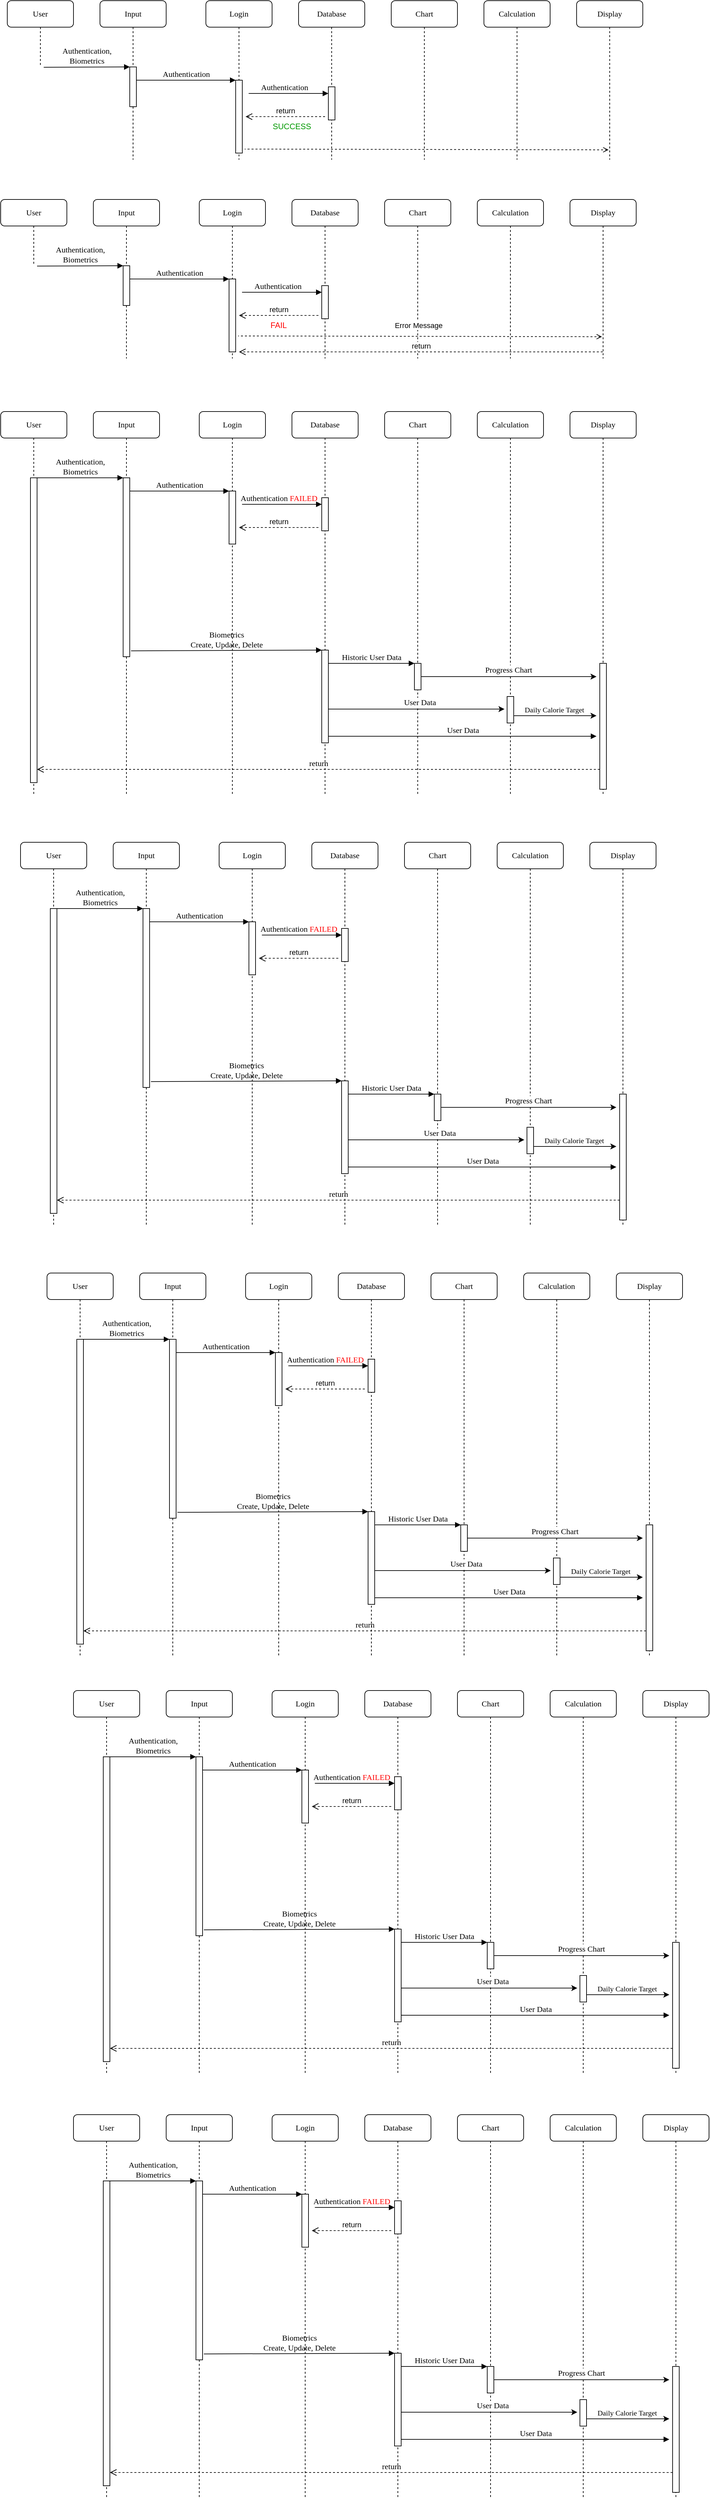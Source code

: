 <mxfile version="13.6.9" type="github">
  <diagram id="C9Qe2fx25KIZvXZtYQdm" name="Page-1">
    <mxGraphModel dx="1673" dy="896" grid="1" gridSize="10" guides="1" tooltips="1" connect="1" arrows="1" fold="1" page="1" pageScale="1" pageWidth="850" pageHeight="1100" math="0" shadow="0">
      <root>
        <mxCell id="0" />
        <mxCell id="1" parent="0" />
        <mxCell id="6kmIEkO223TAk7wKPMEC-1" value="Input" style="shape=umlLifeline;perimeter=lifelinePerimeter;whiteSpace=wrap;html=1;container=1;collapsible=0;recursiveResize=0;outlineConnect=0;rounded=1;shadow=0;comic=0;labelBackgroundColor=none;strokeWidth=1;fontFamily=Verdana;fontSize=12;align=center;" vertex="1" parent="1">
          <mxGeometry x="200" y="80" width="100" height="240" as="geometry" />
        </mxCell>
        <mxCell id="6kmIEkO223TAk7wKPMEC-2" value="" style="html=1;points=[];perimeter=orthogonalPerimeter;rounded=0;shadow=0;comic=0;labelBackgroundColor=none;strokeWidth=1;fontFamily=Verdana;fontSize=12;align=center;" vertex="1" parent="6kmIEkO223TAk7wKPMEC-1">
          <mxGeometry x="45" y="100" width="10" height="60" as="geometry" />
        </mxCell>
        <mxCell id="6kmIEkO223TAk7wKPMEC-3" value="Login" style="shape=umlLifeline;perimeter=lifelinePerimeter;whiteSpace=wrap;html=1;container=1;collapsible=0;recursiveResize=0;outlineConnect=0;rounded=1;shadow=0;comic=0;labelBackgroundColor=none;strokeWidth=1;fontFamily=Verdana;fontSize=12;align=center;" vertex="1" parent="1">
          <mxGeometry x="360" y="80" width="100" height="240" as="geometry" />
        </mxCell>
        <mxCell id="6kmIEkO223TAk7wKPMEC-4" value="" style="html=1;points=[];perimeter=orthogonalPerimeter;rounded=0;shadow=0;comic=0;labelBackgroundColor=none;strokeWidth=1;fontFamily=Verdana;fontSize=12;align=center;" vertex="1" parent="6kmIEkO223TAk7wKPMEC-3">
          <mxGeometry x="45" y="120" width="10" height="110" as="geometry" />
        </mxCell>
        <mxCell id="6kmIEkO223TAk7wKPMEC-5" value="Database" style="shape=umlLifeline;perimeter=lifelinePerimeter;whiteSpace=wrap;html=1;container=1;collapsible=0;recursiveResize=0;outlineConnect=0;rounded=1;shadow=0;comic=0;labelBackgroundColor=none;strokeWidth=1;fontFamily=Verdana;fontSize=12;align=center;" vertex="1" parent="1">
          <mxGeometry x="500" y="80" width="100" height="240" as="geometry" />
        </mxCell>
        <mxCell id="6kmIEkO223TAk7wKPMEC-6" value="" style="html=1;points=[];perimeter=orthogonalPerimeter;rounded=0;shadow=0;comic=0;labelBackgroundColor=none;strokeWidth=1;fontFamily=Verdana;fontSize=12;align=center;" vertex="1" parent="6kmIEkO223TAk7wKPMEC-5">
          <mxGeometry x="45" y="130" width="10" height="50" as="geometry" />
        </mxCell>
        <mxCell id="6kmIEkO223TAk7wKPMEC-7" value="Chart" style="shape=umlLifeline;perimeter=lifelinePerimeter;whiteSpace=wrap;html=1;container=1;collapsible=0;recursiveResize=0;outlineConnect=0;rounded=1;shadow=0;comic=0;labelBackgroundColor=none;strokeWidth=1;fontFamily=Verdana;fontSize=12;align=center;" vertex="1" parent="1">
          <mxGeometry x="640" y="80" width="100" height="240" as="geometry" />
        </mxCell>
        <mxCell id="6kmIEkO223TAk7wKPMEC-8" value="Calculation" style="shape=umlLifeline;perimeter=lifelinePerimeter;whiteSpace=wrap;html=1;container=1;collapsible=0;recursiveResize=0;outlineConnect=0;rounded=1;shadow=0;comic=0;labelBackgroundColor=none;strokeWidth=1;fontFamily=Verdana;fontSize=12;align=center;" vertex="1" parent="1">
          <mxGeometry x="780" y="80" width="100" height="240" as="geometry" />
        </mxCell>
        <mxCell id="6kmIEkO223TAk7wKPMEC-10" value="Display" style="shape=umlLifeline;perimeter=lifelinePerimeter;whiteSpace=wrap;html=1;container=1;collapsible=0;recursiveResize=0;outlineConnect=0;rounded=1;shadow=0;comic=0;labelBackgroundColor=none;strokeWidth=1;fontFamily=Verdana;fontSize=12;align=center;" vertex="1" parent="1">
          <mxGeometry x="920" y="80" width="100" height="240" as="geometry" />
        </mxCell>
        <mxCell id="6kmIEkO223TAk7wKPMEC-12" value="User" style="shape=umlLifeline;perimeter=lifelinePerimeter;whiteSpace=wrap;html=1;container=1;collapsible=0;recursiveResize=0;outlineConnect=0;rounded=1;shadow=0;comic=0;labelBackgroundColor=none;strokeWidth=1;fontFamily=Verdana;fontSize=12;align=center;" vertex="1" parent="1">
          <mxGeometry x="60" y="80" width="100" height="100" as="geometry" />
        </mxCell>
        <mxCell id="6kmIEkO223TAk7wKPMEC-14" value="Authentication&amp;nbsp;" style="html=1;verticalAlign=bottom;endArrow=block;labelBackgroundColor=none;fontFamily=Verdana;fontSize=12;edgeStyle=elbowEdgeStyle;elbow=vertical;" edge="1" parent="1" target="6kmIEkO223TAk7wKPMEC-6">
          <mxGeometry x="0.212" relative="1" as="geometry">
            <mxPoint x="460" y="220" as="sourcePoint" />
            <Array as="points">
              <mxPoint x="420" y="220" />
            </Array>
            <mxPoint as="offset" />
          </mxGeometry>
        </mxCell>
        <mxCell id="6kmIEkO223TAk7wKPMEC-19" value="Authentication, &lt;br&gt;Biometrics" style="html=1;verticalAlign=bottom;endArrow=block;entryX=0;entryY=0;labelBackgroundColor=none;fontFamily=Verdana;fontSize=12;edgeStyle=elbowEdgeStyle;elbow=vertical;" edge="1" parent="1" target="6kmIEkO223TAk7wKPMEC-2">
          <mxGeometry relative="1" as="geometry">
            <mxPoint x="115" y="180.471" as="sourcePoint" />
          </mxGeometry>
        </mxCell>
        <mxCell id="6kmIEkO223TAk7wKPMEC-20" value="Authentication" style="html=1;verticalAlign=bottom;endArrow=block;entryX=0;entryY=0;labelBackgroundColor=none;fontFamily=Verdana;fontSize=12;edgeStyle=elbowEdgeStyle;elbow=vertical;" edge="1" parent="1" source="6kmIEkO223TAk7wKPMEC-2" target="6kmIEkO223TAk7wKPMEC-4">
          <mxGeometry relative="1" as="geometry">
            <mxPoint x="330" y="200" as="sourcePoint" />
          </mxGeometry>
        </mxCell>
        <mxCell id="6kmIEkO223TAk7wKPMEC-29" value="return" style="html=1;verticalAlign=bottom;endArrow=open;dashed=1;endSize=8;" edge="1" parent="1">
          <mxGeometry relative="1" as="geometry">
            <mxPoint x="540" y="255" as="sourcePoint" />
            <mxPoint x="420" y="255" as="targetPoint" />
          </mxGeometry>
        </mxCell>
        <mxCell id="6kmIEkO223TAk7wKPMEC-55" value="Input" style="shape=umlLifeline;perimeter=lifelinePerimeter;whiteSpace=wrap;html=1;container=1;collapsible=0;recursiveResize=0;outlineConnect=0;rounded=1;shadow=0;comic=0;labelBackgroundColor=none;strokeWidth=1;fontFamily=Verdana;fontSize=12;align=center;" vertex="1" parent="1">
          <mxGeometry x="190" y="700" width="100" height="580" as="geometry" />
        </mxCell>
        <mxCell id="6kmIEkO223TAk7wKPMEC-56" value="" style="html=1;points=[];perimeter=orthogonalPerimeter;rounded=0;shadow=0;comic=0;labelBackgroundColor=none;strokeWidth=1;fontFamily=Verdana;fontSize=12;align=center;" vertex="1" parent="6kmIEkO223TAk7wKPMEC-55">
          <mxGeometry x="45" y="100" width="10" height="270" as="geometry" />
        </mxCell>
        <mxCell id="6kmIEkO223TAk7wKPMEC-57" value="Login" style="shape=umlLifeline;perimeter=lifelinePerimeter;whiteSpace=wrap;html=1;container=1;collapsible=0;recursiveResize=0;outlineConnect=0;rounded=1;shadow=0;comic=0;labelBackgroundColor=none;strokeWidth=1;fontFamily=Verdana;fontSize=12;align=center;" vertex="1" parent="1">
          <mxGeometry x="350" y="700" width="100" height="580" as="geometry" />
        </mxCell>
        <mxCell id="6kmIEkO223TAk7wKPMEC-58" value="" style="html=1;points=[];perimeter=orthogonalPerimeter;rounded=0;shadow=0;comic=0;labelBackgroundColor=none;strokeWidth=1;fontFamily=Verdana;fontSize=12;align=center;" vertex="1" parent="6kmIEkO223TAk7wKPMEC-57">
          <mxGeometry x="45" y="120" width="10" height="80" as="geometry" />
        </mxCell>
        <mxCell id="6kmIEkO223TAk7wKPMEC-59" value="Database" style="shape=umlLifeline;perimeter=lifelinePerimeter;whiteSpace=wrap;html=1;container=1;collapsible=0;recursiveResize=0;outlineConnect=0;rounded=1;shadow=0;comic=0;labelBackgroundColor=none;strokeWidth=1;fontFamily=Verdana;fontSize=12;align=center;" vertex="1" parent="1">
          <mxGeometry x="490" y="700" width="100" height="580" as="geometry" />
        </mxCell>
        <mxCell id="6kmIEkO223TAk7wKPMEC-60" value="" style="html=1;points=[];perimeter=orthogonalPerimeter;rounded=0;shadow=0;comic=0;labelBackgroundColor=none;strokeWidth=1;fontFamily=Verdana;fontSize=12;align=center;" vertex="1" parent="6kmIEkO223TAk7wKPMEC-59">
          <mxGeometry x="45" y="130" width="10" height="50" as="geometry" />
        </mxCell>
        <mxCell id="6kmIEkO223TAk7wKPMEC-61" value="Chart" style="shape=umlLifeline;perimeter=lifelinePerimeter;whiteSpace=wrap;html=1;container=1;collapsible=0;recursiveResize=0;outlineConnect=0;rounded=1;shadow=0;comic=0;labelBackgroundColor=none;strokeWidth=1;fontFamily=Verdana;fontSize=12;align=center;" vertex="1" parent="1">
          <mxGeometry x="630" y="700" width="100" height="580" as="geometry" />
        </mxCell>
        <mxCell id="6kmIEkO223TAk7wKPMEC-62" value="Calculation" style="shape=umlLifeline;perimeter=lifelinePerimeter;whiteSpace=wrap;html=1;container=1;collapsible=0;recursiveResize=0;outlineConnect=0;rounded=1;shadow=0;comic=0;labelBackgroundColor=none;strokeWidth=1;fontFamily=Verdana;fontSize=12;align=center;" vertex="1" parent="1">
          <mxGeometry x="770" y="700" width="100" height="580" as="geometry" />
        </mxCell>
        <mxCell id="6kmIEkO223TAk7wKPMEC-63" value="" style="html=1;points=[];perimeter=orthogonalPerimeter;rounded=0;shadow=0;comic=0;labelBackgroundColor=none;strokeWidth=1;fontFamily=Verdana;fontSize=12;align=center;" vertex="1" parent="6kmIEkO223TAk7wKPMEC-62">
          <mxGeometry x="45" y="430" width="10" height="40" as="geometry" />
        </mxCell>
        <mxCell id="6kmIEkO223TAk7wKPMEC-64" value="Display" style="shape=umlLifeline;perimeter=lifelinePerimeter;whiteSpace=wrap;html=1;container=1;collapsible=0;recursiveResize=0;outlineConnect=0;rounded=1;shadow=0;comic=0;labelBackgroundColor=none;strokeWidth=1;fontFamily=Verdana;fontSize=12;align=center;" vertex="1" parent="1">
          <mxGeometry x="910" y="700" width="100" height="580" as="geometry" />
        </mxCell>
        <mxCell id="6kmIEkO223TAk7wKPMEC-65" value="" style="html=1;points=[];perimeter=orthogonalPerimeter;rounded=0;shadow=0;comic=0;labelBackgroundColor=none;strokeWidth=1;fontFamily=Verdana;fontSize=12;align=center;" vertex="1" parent="6kmIEkO223TAk7wKPMEC-64">
          <mxGeometry x="45" y="380" width="10" height="190" as="geometry" />
        </mxCell>
        <mxCell id="6kmIEkO223TAk7wKPMEC-66" value="User" style="shape=umlLifeline;perimeter=lifelinePerimeter;whiteSpace=wrap;html=1;container=1;collapsible=0;recursiveResize=0;outlineConnect=0;rounded=1;shadow=0;comic=0;labelBackgroundColor=none;strokeWidth=1;fontFamily=Verdana;fontSize=12;align=center;" vertex="1" parent="1">
          <mxGeometry x="50" y="700" width="100" height="580" as="geometry" />
        </mxCell>
        <mxCell id="6kmIEkO223TAk7wKPMEC-67" value="" style="html=1;points=[];perimeter=orthogonalPerimeter;rounded=0;shadow=0;comic=0;labelBackgroundColor=none;strokeWidth=1;fontFamily=Verdana;fontSize=12;align=center;" vertex="1" parent="6kmIEkO223TAk7wKPMEC-66">
          <mxGeometry x="45" y="100" width="10" height="460" as="geometry" />
        </mxCell>
        <mxCell id="6kmIEkO223TAk7wKPMEC-68" value="Authentication &lt;font color=&quot;#ff0000&quot;&gt;FAILED&lt;/font&gt;" style="html=1;verticalAlign=bottom;endArrow=block;labelBackgroundColor=none;fontFamily=Verdana;fontSize=12;edgeStyle=elbowEdgeStyle;elbow=vertical;" edge="1" parent="1" target="6kmIEkO223TAk7wKPMEC-60">
          <mxGeometry x="0.212" relative="1" as="geometry">
            <mxPoint x="450" y="840" as="sourcePoint" />
            <Array as="points">
              <mxPoint x="410" y="840" />
            </Array>
            <mxPoint as="offset" />
          </mxGeometry>
        </mxCell>
        <mxCell id="6kmIEkO223TAk7wKPMEC-69" value="" style="html=1;points=[];perimeter=orthogonalPerimeter;rounded=0;shadow=0;comic=0;labelBackgroundColor=none;strokeWidth=1;fontFamily=Verdana;fontSize=12;align=center;" vertex="1" parent="1">
          <mxGeometry x="675" y="1080" width="10" height="40" as="geometry" />
        </mxCell>
        <mxCell id="6kmIEkO223TAk7wKPMEC-70" value="" style="html=1;points=[];perimeter=orthogonalPerimeter;rounded=0;shadow=0;comic=0;labelBackgroundColor=none;strokeWidth=1;fontFamily=Verdana;fontSize=12;align=center;" vertex="1" parent="1">
          <mxGeometry x="535" y="1060" width="10" height="140" as="geometry" />
        </mxCell>
        <mxCell id="6kmIEkO223TAk7wKPMEC-71" value="Biometrics&lt;br&gt;Create, Update, Delete" style="html=1;verticalAlign=bottom;endArrow=block;entryX=0;entryY=0;labelBackgroundColor=none;fontFamily=Verdana;fontSize=12;exitX=1.2;exitY=0.967;exitDx=0;exitDy=0;exitPerimeter=0;" edge="1" parent="1" source="6kmIEkO223TAk7wKPMEC-56" target="6kmIEkO223TAk7wKPMEC-70">
          <mxGeometry relative="1" as="geometry">
            <mxPoint x="250" y="1060" as="sourcePoint" />
          </mxGeometry>
        </mxCell>
        <mxCell id="6kmIEkO223TAk7wKPMEC-72" value="return" style="html=1;verticalAlign=bottom;endArrow=open;dashed=1;endSize=8;labelBackgroundColor=none;fontFamily=Verdana;fontSize=12;edgeStyle=elbowEdgeStyle;elbow=vertical;" edge="1" parent="1" source="6kmIEkO223TAk7wKPMEC-65" target="6kmIEkO223TAk7wKPMEC-67">
          <mxGeometry relative="1" as="geometry">
            <mxPoint x="750" y="1246" as="targetPoint" />
            <Array as="points">
              <mxPoint x="900" y="1240" />
              <mxPoint x="640" y="1230" />
              <mxPoint x="520" y="1220" />
            </Array>
          </mxGeometry>
        </mxCell>
        <mxCell id="6kmIEkO223TAk7wKPMEC-73" value="Authentication, &lt;br&gt;Biometrics" style="html=1;verticalAlign=bottom;endArrow=block;entryX=0;entryY=0;labelBackgroundColor=none;fontFamily=Verdana;fontSize=12;edgeStyle=elbowEdgeStyle;elbow=vertical;" edge="1" parent="1" source="6kmIEkO223TAk7wKPMEC-67" target="6kmIEkO223TAk7wKPMEC-56">
          <mxGeometry relative="1" as="geometry">
            <mxPoint x="170" y="810" as="sourcePoint" />
          </mxGeometry>
        </mxCell>
        <mxCell id="6kmIEkO223TAk7wKPMEC-74" value="Authentication" style="html=1;verticalAlign=bottom;endArrow=block;entryX=0;entryY=0;labelBackgroundColor=none;fontFamily=Verdana;fontSize=12;edgeStyle=elbowEdgeStyle;elbow=vertical;" edge="1" parent="1" source="6kmIEkO223TAk7wKPMEC-56" target="6kmIEkO223TAk7wKPMEC-58">
          <mxGeometry relative="1" as="geometry">
            <mxPoint x="320" y="820" as="sourcePoint" />
          </mxGeometry>
        </mxCell>
        <mxCell id="6kmIEkO223TAk7wKPMEC-75" style="edgeStyle=orthogonalEdgeStyle;rounded=0;orthogonalLoop=1;jettySize=auto;html=1;" edge="1" parent="1">
          <mxGeometry relative="1" as="geometry">
            <mxPoint x="545" y="1149" as="sourcePoint" />
            <mxPoint x="811" y="1149" as="targetPoint" />
            <Array as="points">
              <mxPoint x="610" y="1149" />
              <mxPoint x="610" y="1149" />
            </Array>
          </mxGeometry>
        </mxCell>
        <mxCell id="6kmIEkO223TAk7wKPMEC-76" value="&lt;font face=&quot;Verdana&quot; style=&quot;font-size: 12px&quot;&gt;User Data&lt;/font&gt;" style="edgeLabel;html=1;align=center;verticalAlign=middle;resizable=0;points=[];" vertex="1" connectable="0" parent="6kmIEkO223TAk7wKPMEC-75">
          <mxGeometry x="-0.182" relative="1" as="geometry">
            <mxPoint x="29" y="-9.9" as="offset" />
          </mxGeometry>
        </mxCell>
        <mxCell id="6kmIEkO223TAk7wKPMEC-77" style="edgeStyle=orthogonalEdgeStyle;rounded=0;orthogonalLoop=1;jettySize=auto;html=1;exitX=1;exitY=0.725;exitDx=0;exitDy=0;exitPerimeter=0;" edge="1" parent="1" source="6kmIEkO223TAk7wKPMEC-63">
          <mxGeometry relative="1" as="geometry">
            <mxPoint x="690" y="1110" as="sourcePoint" />
            <mxPoint x="950" y="1159" as="targetPoint" />
            <Array as="points">
              <mxPoint x="920" y="1159" />
              <mxPoint x="920" y="1159" />
            </Array>
          </mxGeometry>
        </mxCell>
        <mxCell id="6kmIEkO223TAk7wKPMEC-78" value="&lt;font face=&quot;Verdana&quot; style=&quot;font-size: 11px&quot;&gt;Daily Calorie Target&lt;/font&gt;" style="edgeLabel;html=1;align=center;verticalAlign=middle;resizable=0;points=[];" vertex="1" connectable="0" parent="6kmIEkO223TAk7wKPMEC-77">
          <mxGeometry x="-0.182" relative="1" as="geometry">
            <mxPoint x="10" y="-9" as="offset" />
          </mxGeometry>
        </mxCell>
        <mxCell id="6kmIEkO223TAk7wKPMEC-79" style="edgeStyle=orthogonalEdgeStyle;rounded=0;orthogonalLoop=1;jettySize=auto;html=1;" edge="1" parent="1">
          <mxGeometry relative="1" as="geometry">
            <mxPoint x="685" y="1100" as="sourcePoint" />
            <mxPoint x="950" y="1100" as="targetPoint" />
            <Array as="points">
              <mxPoint x="890" y="1100" />
              <mxPoint x="890" y="1100" />
            </Array>
          </mxGeometry>
        </mxCell>
        <mxCell id="6kmIEkO223TAk7wKPMEC-80" value="&lt;font face=&quot;Verdana&quot; style=&quot;font-size: 12px&quot;&gt;Progress Chart&lt;/font&gt;" style="edgeLabel;html=1;align=center;verticalAlign=middle;resizable=0;points=[];" vertex="1" connectable="0" parent="6kmIEkO223TAk7wKPMEC-79">
          <mxGeometry x="-0.182" relative="1" as="geometry">
            <mxPoint x="23" y="-9.9" as="offset" />
          </mxGeometry>
        </mxCell>
        <mxCell id="6kmIEkO223TAk7wKPMEC-81" value="Historic User Data" style="html=1;verticalAlign=bottom;endArrow=block;entryX=0;entryY=0;labelBackgroundColor=none;fontFamily=Verdana;fontSize=12;edgeStyle=elbowEdgeStyle;elbow=vertical;" edge="1" parent="1">
          <mxGeometry relative="1" as="geometry">
            <mxPoint x="545" y="1080" as="sourcePoint" />
            <mxPoint x="675" y="1080" as="targetPoint" />
          </mxGeometry>
        </mxCell>
        <mxCell id="6kmIEkO223TAk7wKPMEC-82" value="User Data" style="html=1;verticalAlign=bottom;endArrow=block;labelBackgroundColor=none;fontFamily=Verdana;fontSize=12;edgeStyle=elbowEdgeStyle;elbow=vertical;" edge="1" parent="1">
          <mxGeometry relative="1" as="geometry">
            <mxPoint x="545" y="1190" as="sourcePoint" />
            <mxPoint x="950" y="1190" as="targetPoint" />
            <mxPoint as="offset" />
          </mxGeometry>
        </mxCell>
        <mxCell id="6kmIEkO223TAk7wKPMEC-83" value="return" style="html=1;verticalAlign=bottom;endArrow=open;dashed=1;endSize=8;" edge="1" parent="1">
          <mxGeometry relative="1" as="geometry">
            <mxPoint x="530" y="875" as="sourcePoint" />
            <mxPoint x="410" y="875" as="targetPoint" />
          </mxGeometry>
        </mxCell>
        <mxCell id="6kmIEkO223TAk7wKPMEC-84" value="Input" style="shape=umlLifeline;perimeter=lifelinePerimeter;whiteSpace=wrap;html=1;container=1;collapsible=0;recursiveResize=0;outlineConnect=0;rounded=1;shadow=0;comic=0;labelBackgroundColor=none;strokeWidth=1;fontFamily=Verdana;fontSize=12;align=center;" vertex="1" parent="1">
          <mxGeometry x="220" y="1350" width="100" height="580" as="geometry" />
        </mxCell>
        <mxCell id="6kmIEkO223TAk7wKPMEC-85" value="" style="html=1;points=[];perimeter=orthogonalPerimeter;rounded=0;shadow=0;comic=0;labelBackgroundColor=none;strokeWidth=1;fontFamily=Verdana;fontSize=12;align=center;" vertex="1" parent="6kmIEkO223TAk7wKPMEC-84">
          <mxGeometry x="45" y="100" width="10" height="270" as="geometry" />
        </mxCell>
        <mxCell id="6kmIEkO223TAk7wKPMEC-86" value="Login" style="shape=umlLifeline;perimeter=lifelinePerimeter;whiteSpace=wrap;html=1;container=1;collapsible=0;recursiveResize=0;outlineConnect=0;rounded=1;shadow=0;comic=0;labelBackgroundColor=none;strokeWidth=1;fontFamily=Verdana;fontSize=12;align=center;" vertex="1" parent="1">
          <mxGeometry x="380" y="1350" width="100" height="580" as="geometry" />
        </mxCell>
        <mxCell id="6kmIEkO223TAk7wKPMEC-87" value="" style="html=1;points=[];perimeter=orthogonalPerimeter;rounded=0;shadow=0;comic=0;labelBackgroundColor=none;strokeWidth=1;fontFamily=Verdana;fontSize=12;align=center;" vertex="1" parent="6kmIEkO223TAk7wKPMEC-86">
          <mxGeometry x="45" y="120" width="10" height="80" as="geometry" />
        </mxCell>
        <mxCell id="6kmIEkO223TAk7wKPMEC-88" value="Database" style="shape=umlLifeline;perimeter=lifelinePerimeter;whiteSpace=wrap;html=1;container=1;collapsible=0;recursiveResize=0;outlineConnect=0;rounded=1;shadow=0;comic=0;labelBackgroundColor=none;strokeWidth=1;fontFamily=Verdana;fontSize=12;align=center;" vertex="1" parent="1">
          <mxGeometry x="520" y="1350" width="100" height="580" as="geometry" />
        </mxCell>
        <mxCell id="6kmIEkO223TAk7wKPMEC-89" value="" style="html=1;points=[];perimeter=orthogonalPerimeter;rounded=0;shadow=0;comic=0;labelBackgroundColor=none;strokeWidth=1;fontFamily=Verdana;fontSize=12;align=center;" vertex="1" parent="6kmIEkO223TAk7wKPMEC-88">
          <mxGeometry x="45" y="130" width="10" height="50" as="geometry" />
        </mxCell>
        <mxCell id="6kmIEkO223TAk7wKPMEC-90" value="Chart" style="shape=umlLifeline;perimeter=lifelinePerimeter;whiteSpace=wrap;html=1;container=1;collapsible=0;recursiveResize=0;outlineConnect=0;rounded=1;shadow=0;comic=0;labelBackgroundColor=none;strokeWidth=1;fontFamily=Verdana;fontSize=12;align=center;" vertex="1" parent="1">
          <mxGeometry x="660" y="1350" width="100" height="580" as="geometry" />
        </mxCell>
        <mxCell id="6kmIEkO223TAk7wKPMEC-91" value="Calculation" style="shape=umlLifeline;perimeter=lifelinePerimeter;whiteSpace=wrap;html=1;container=1;collapsible=0;recursiveResize=0;outlineConnect=0;rounded=1;shadow=0;comic=0;labelBackgroundColor=none;strokeWidth=1;fontFamily=Verdana;fontSize=12;align=center;" vertex="1" parent="1">
          <mxGeometry x="800" y="1350" width="100" height="580" as="geometry" />
        </mxCell>
        <mxCell id="6kmIEkO223TAk7wKPMEC-92" value="" style="html=1;points=[];perimeter=orthogonalPerimeter;rounded=0;shadow=0;comic=0;labelBackgroundColor=none;strokeWidth=1;fontFamily=Verdana;fontSize=12;align=center;" vertex="1" parent="6kmIEkO223TAk7wKPMEC-91">
          <mxGeometry x="45" y="430" width="10" height="40" as="geometry" />
        </mxCell>
        <mxCell id="6kmIEkO223TAk7wKPMEC-93" value="Display" style="shape=umlLifeline;perimeter=lifelinePerimeter;whiteSpace=wrap;html=1;container=1;collapsible=0;recursiveResize=0;outlineConnect=0;rounded=1;shadow=0;comic=0;labelBackgroundColor=none;strokeWidth=1;fontFamily=Verdana;fontSize=12;align=center;" vertex="1" parent="1">
          <mxGeometry x="940" y="1350" width="100" height="580" as="geometry" />
        </mxCell>
        <mxCell id="6kmIEkO223TAk7wKPMEC-94" value="" style="html=1;points=[];perimeter=orthogonalPerimeter;rounded=0;shadow=0;comic=0;labelBackgroundColor=none;strokeWidth=1;fontFamily=Verdana;fontSize=12;align=center;" vertex="1" parent="6kmIEkO223TAk7wKPMEC-93">
          <mxGeometry x="45" y="380" width="10" height="190" as="geometry" />
        </mxCell>
        <mxCell id="6kmIEkO223TAk7wKPMEC-95" value="User" style="shape=umlLifeline;perimeter=lifelinePerimeter;whiteSpace=wrap;html=1;container=1;collapsible=0;recursiveResize=0;outlineConnect=0;rounded=1;shadow=0;comic=0;labelBackgroundColor=none;strokeWidth=1;fontFamily=Verdana;fontSize=12;align=center;" vertex="1" parent="1">
          <mxGeometry x="80" y="1350" width="100" height="580" as="geometry" />
        </mxCell>
        <mxCell id="6kmIEkO223TAk7wKPMEC-96" value="" style="html=1;points=[];perimeter=orthogonalPerimeter;rounded=0;shadow=0;comic=0;labelBackgroundColor=none;strokeWidth=1;fontFamily=Verdana;fontSize=12;align=center;" vertex="1" parent="6kmIEkO223TAk7wKPMEC-95">
          <mxGeometry x="45" y="100" width="10" height="460" as="geometry" />
        </mxCell>
        <mxCell id="6kmIEkO223TAk7wKPMEC-97" value="Authentication &lt;font color=&quot;#ff0000&quot;&gt;FAILED&lt;/font&gt;" style="html=1;verticalAlign=bottom;endArrow=block;labelBackgroundColor=none;fontFamily=Verdana;fontSize=12;edgeStyle=elbowEdgeStyle;elbow=vertical;" edge="1" parent="1" target="6kmIEkO223TAk7wKPMEC-89">
          <mxGeometry x="0.212" relative="1" as="geometry">
            <mxPoint x="480" y="1490" as="sourcePoint" />
            <Array as="points">
              <mxPoint x="440" y="1490" />
            </Array>
            <mxPoint as="offset" />
          </mxGeometry>
        </mxCell>
        <mxCell id="6kmIEkO223TAk7wKPMEC-98" value="" style="html=1;points=[];perimeter=orthogonalPerimeter;rounded=0;shadow=0;comic=0;labelBackgroundColor=none;strokeWidth=1;fontFamily=Verdana;fontSize=12;align=center;" vertex="1" parent="1">
          <mxGeometry x="705" y="1730" width="10" height="40" as="geometry" />
        </mxCell>
        <mxCell id="6kmIEkO223TAk7wKPMEC-99" value="" style="html=1;points=[];perimeter=orthogonalPerimeter;rounded=0;shadow=0;comic=0;labelBackgroundColor=none;strokeWidth=1;fontFamily=Verdana;fontSize=12;align=center;" vertex="1" parent="1">
          <mxGeometry x="565" y="1710" width="10" height="140" as="geometry" />
        </mxCell>
        <mxCell id="6kmIEkO223TAk7wKPMEC-100" value="Biometrics&lt;br&gt;Create, Update, Delete" style="html=1;verticalAlign=bottom;endArrow=block;entryX=0;entryY=0;labelBackgroundColor=none;fontFamily=Verdana;fontSize=12;exitX=1.2;exitY=0.967;exitDx=0;exitDy=0;exitPerimeter=0;" edge="1" parent="1" source="6kmIEkO223TAk7wKPMEC-85" target="6kmIEkO223TAk7wKPMEC-99">
          <mxGeometry relative="1" as="geometry">
            <mxPoint x="280" y="1710" as="sourcePoint" />
          </mxGeometry>
        </mxCell>
        <mxCell id="6kmIEkO223TAk7wKPMEC-101" value="return" style="html=1;verticalAlign=bottom;endArrow=open;dashed=1;endSize=8;labelBackgroundColor=none;fontFamily=Verdana;fontSize=12;edgeStyle=elbowEdgeStyle;elbow=vertical;" edge="1" parent="1" source="6kmIEkO223TAk7wKPMEC-94" target="6kmIEkO223TAk7wKPMEC-96">
          <mxGeometry relative="1" as="geometry">
            <mxPoint x="780" y="1896" as="targetPoint" />
            <Array as="points">
              <mxPoint x="930" y="1890" />
              <mxPoint x="670" y="1880" />
              <mxPoint x="550" y="1870" />
            </Array>
          </mxGeometry>
        </mxCell>
        <mxCell id="6kmIEkO223TAk7wKPMEC-102" value="Authentication, &lt;br&gt;Biometrics" style="html=1;verticalAlign=bottom;endArrow=block;entryX=0;entryY=0;labelBackgroundColor=none;fontFamily=Verdana;fontSize=12;edgeStyle=elbowEdgeStyle;elbow=vertical;" edge="1" parent="1" source="6kmIEkO223TAk7wKPMEC-96" target="6kmIEkO223TAk7wKPMEC-85">
          <mxGeometry relative="1" as="geometry">
            <mxPoint x="200" y="1460" as="sourcePoint" />
          </mxGeometry>
        </mxCell>
        <mxCell id="6kmIEkO223TAk7wKPMEC-103" value="Authentication" style="html=1;verticalAlign=bottom;endArrow=block;entryX=0;entryY=0;labelBackgroundColor=none;fontFamily=Verdana;fontSize=12;edgeStyle=elbowEdgeStyle;elbow=vertical;" edge="1" parent="1" source="6kmIEkO223TAk7wKPMEC-85" target="6kmIEkO223TAk7wKPMEC-87">
          <mxGeometry relative="1" as="geometry">
            <mxPoint x="350" y="1470" as="sourcePoint" />
          </mxGeometry>
        </mxCell>
        <mxCell id="6kmIEkO223TAk7wKPMEC-104" style="edgeStyle=orthogonalEdgeStyle;rounded=0;orthogonalLoop=1;jettySize=auto;html=1;" edge="1" parent="1">
          <mxGeometry relative="1" as="geometry">
            <mxPoint x="575" y="1799" as="sourcePoint" />
            <mxPoint x="841" y="1799" as="targetPoint" />
            <Array as="points">
              <mxPoint x="640" y="1799" />
              <mxPoint x="640" y="1799" />
            </Array>
          </mxGeometry>
        </mxCell>
        <mxCell id="6kmIEkO223TAk7wKPMEC-105" value="&lt;font face=&quot;Verdana&quot; style=&quot;font-size: 12px&quot;&gt;User Data&lt;/font&gt;" style="edgeLabel;html=1;align=center;verticalAlign=middle;resizable=0;points=[];" vertex="1" connectable="0" parent="6kmIEkO223TAk7wKPMEC-104">
          <mxGeometry x="-0.182" relative="1" as="geometry">
            <mxPoint x="29" y="-9.9" as="offset" />
          </mxGeometry>
        </mxCell>
        <mxCell id="6kmIEkO223TAk7wKPMEC-106" style="edgeStyle=orthogonalEdgeStyle;rounded=0;orthogonalLoop=1;jettySize=auto;html=1;exitX=1;exitY=0.725;exitDx=0;exitDy=0;exitPerimeter=0;" edge="1" parent="1" source="6kmIEkO223TAk7wKPMEC-92">
          <mxGeometry relative="1" as="geometry">
            <mxPoint x="720" y="1760" as="sourcePoint" />
            <mxPoint x="980" y="1809" as="targetPoint" />
            <Array as="points">
              <mxPoint x="950" y="1809" />
              <mxPoint x="950" y="1809" />
            </Array>
          </mxGeometry>
        </mxCell>
        <mxCell id="6kmIEkO223TAk7wKPMEC-107" value="&lt;font face=&quot;Verdana&quot; style=&quot;font-size: 11px&quot;&gt;Daily Calorie Target&lt;/font&gt;" style="edgeLabel;html=1;align=center;verticalAlign=middle;resizable=0;points=[];" vertex="1" connectable="0" parent="6kmIEkO223TAk7wKPMEC-106">
          <mxGeometry x="-0.182" relative="1" as="geometry">
            <mxPoint x="10" y="-9" as="offset" />
          </mxGeometry>
        </mxCell>
        <mxCell id="6kmIEkO223TAk7wKPMEC-108" style="edgeStyle=orthogonalEdgeStyle;rounded=0;orthogonalLoop=1;jettySize=auto;html=1;" edge="1" parent="1">
          <mxGeometry relative="1" as="geometry">
            <mxPoint x="715" y="1750" as="sourcePoint" />
            <mxPoint x="980" y="1750" as="targetPoint" />
            <Array as="points">
              <mxPoint x="920" y="1750" />
              <mxPoint x="920" y="1750" />
            </Array>
          </mxGeometry>
        </mxCell>
        <mxCell id="6kmIEkO223TAk7wKPMEC-109" value="&lt;font face=&quot;Verdana&quot; style=&quot;font-size: 12px&quot;&gt;Progress Chart&lt;/font&gt;" style="edgeLabel;html=1;align=center;verticalAlign=middle;resizable=0;points=[];" vertex="1" connectable="0" parent="6kmIEkO223TAk7wKPMEC-108">
          <mxGeometry x="-0.182" relative="1" as="geometry">
            <mxPoint x="23" y="-9.9" as="offset" />
          </mxGeometry>
        </mxCell>
        <mxCell id="6kmIEkO223TAk7wKPMEC-110" value="Historic User Data" style="html=1;verticalAlign=bottom;endArrow=block;entryX=0;entryY=0;labelBackgroundColor=none;fontFamily=Verdana;fontSize=12;edgeStyle=elbowEdgeStyle;elbow=vertical;" edge="1" parent="1">
          <mxGeometry relative="1" as="geometry">
            <mxPoint x="575" y="1730" as="sourcePoint" />
            <mxPoint x="705" y="1730" as="targetPoint" />
          </mxGeometry>
        </mxCell>
        <mxCell id="6kmIEkO223TAk7wKPMEC-111" value="User Data" style="html=1;verticalAlign=bottom;endArrow=block;labelBackgroundColor=none;fontFamily=Verdana;fontSize=12;edgeStyle=elbowEdgeStyle;elbow=vertical;" edge="1" parent="1">
          <mxGeometry relative="1" as="geometry">
            <mxPoint x="575" y="1840" as="sourcePoint" />
            <mxPoint x="980" y="1840" as="targetPoint" />
            <mxPoint as="offset" />
          </mxGeometry>
        </mxCell>
        <mxCell id="6kmIEkO223TAk7wKPMEC-112" value="return" style="html=1;verticalAlign=bottom;endArrow=open;dashed=1;endSize=8;" edge="1" parent="1">
          <mxGeometry relative="1" as="geometry">
            <mxPoint x="560" y="1525" as="sourcePoint" />
            <mxPoint x="440" y="1525" as="targetPoint" />
          </mxGeometry>
        </mxCell>
        <mxCell id="6kmIEkO223TAk7wKPMEC-113" value="Input" style="shape=umlLifeline;perimeter=lifelinePerimeter;whiteSpace=wrap;html=1;container=1;collapsible=0;recursiveResize=0;outlineConnect=0;rounded=1;shadow=0;comic=0;labelBackgroundColor=none;strokeWidth=1;fontFamily=Verdana;fontSize=12;align=center;" vertex="1" parent="1">
          <mxGeometry x="260" y="2000" width="100" height="580" as="geometry" />
        </mxCell>
        <mxCell id="6kmIEkO223TAk7wKPMEC-114" value="" style="html=1;points=[];perimeter=orthogonalPerimeter;rounded=0;shadow=0;comic=0;labelBackgroundColor=none;strokeWidth=1;fontFamily=Verdana;fontSize=12;align=center;" vertex="1" parent="6kmIEkO223TAk7wKPMEC-113">
          <mxGeometry x="45" y="100" width="10" height="270" as="geometry" />
        </mxCell>
        <mxCell id="6kmIEkO223TAk7wKPMEC-115" value="Login" style="shape=umlLifeline;perimeter=lifelinePerimeter;whiteSpace=wrap;html=1;container=1;collapsible=0;recursiveResize=0;outlineConnect=0;rounded=1;shadow=0;comic=0;labelBackgroundColor=none;strokeWidth=1;fontFamily=Verdana;fontSize=12;align=center;" vertex="1" parent="1">
          <mxGeometry x="420" y="2000" width="100" height="580" as="geometry" />
        </mxCell>
        <mxCell id="6kmIEkO223TAk7wKPMEC-116" value="" style="html=1;points=[];perimeter=orthogonalPerimeter;rounded=0;shadow=0;comic=0;labelBackgroundColor=none;strokeWidth=1;fontFamily=Verdana;fontSize=12;align=center;" vertex="1" parent="6kmIEkO223TAk7wKPMEC-115">
          <mxGeometry x="45" y="120" width="10" height="80" as="geometry" />
        </mxCell>
        <mxCell id="6kmIEkO223TAk7wKPMEC-117" value="Database" style="shape=umlLifeline;perimeter=lifelinePerimeter;whiteSpace=wrap;html=1;container=1;collapsible=0;recursiveResize=0;outlineConnect=0;rounded=1;shadow=0;comic=0;labelBackgroundColor=none;strokeWidth=1;fontFamily=Verdana;fontSize=12;align=center;" vertex="1" parent="1">
          <mxGeometry x="560" y="2000" width="100" height="580" as="geometry" />
        </mxCell>
        <mxCell id="6kmIEkO223TAk7wKPMEC-118" value="" style="html=1;points=[];perimeter=orthogonalPerimeter;rounded=0;shadow=0;comic=0;labelBackgroundColor=none;strokeWidth=1;fontFamily=Verdana;fontSize=12;align=center;" vertex="1" parent="6kmIEkO223TAk7wKPMEC-117">
          <mxGeometry x="45" y="130" width="10" height="50" as="geometry" />
        </mxCell>
        <mxCell id="6kmIEkO223TAk7wKPMEC-119" value="Chart" style="shape=umlLifeline;perimeter=lifelinePerimeter;whiteSpace=wrap;html=1;container=1;collapsible=0;recursiveResize=0;outlineConnect=0;rounded=1;shadow=0;comic=0;labelBackgroundColor=none;strokeWidth=1;fontFamily=Verdana;fontSize=12;align=center;" vertex="1" parent="1">
          <mxGeometry x="700" y="2000" width="100" height="580" as="geometry" />
        </mxCell>
        <mxCell id="6kmIEkO223TAk7wKPMEC-120" value="Calculation" style="shape=umlLifeline;perimeter=lifelinePerimeter;whiteSpace=wrap;html=1;container=1;collapsible=0;recursiveResize=0;outlineConnect=0;rounded=1;shadow=0;comic=0;labelBackgroundColor=none;strokeWidth=1;fontFamily=Verdana;fontSize=12;align=center;" vertex="1" parent="1">
          <mxGeometry x="840" y="2000" width="100" height="580" as="geometry" />
        </mxCell>
        <mxCell id="6kmIEkO223TAk7wKPMEC-121" value="" style="html=1;points=[];perimeter=orthogonalPerimeter;rounded=0;shadow=0;comic=0;labelBackgroundColor=none;strokeWidth=1;fontFamily=Verdana;fontSize=12;align=center;" vertex="1" parent="6kmIEkO223TAk7wKPMEC-120">
          <mxGeometry x="45" y="430" width="10" height="40" as="geometry" />
        </mxCell>
        <mxCell id="6kmIEkO223TAk7wKPMEC-122" value="Display" style="shape=umlLifeline;perimeter=lifelinePerimeter;whiteSpace=wrap;html=1;container=1;collapsible=0;recursiveResize=0;outlineConnect=0;rounded=1;shadow=0;comic=0;labelBackgroundColor=none;strokeWidth=1;fontFamily=Verdana;fontSize=12;align=center;" vertex="1" parent="1">
          <mxGeometry x="980" y="2000" width="100" height="580" as="geometry" />
        </mxCell>
        <mxCell id="6kmIEkO223TAk7wKPMEC-123" value="" style="html=1;points=[];perimeter=orthogonalPerimeter;rounded=0;shadow=0;comic=0;labelBackgroundColor=none;strokeWidth=1;fontFamily=Verdana;fontSize=12;align=center;" vertex="1" parent="6kmIEkO223TAk7wKPMEC-122">
          <mxGeometry x="45" y="380" width="10" height="190" as="geometry" />
        </mxCell>
        <mxCell id="6kmIEkO223TAk7wKPMEC-124" value="User" style="shape=umlLifeline;perimeter=lifelinePerimeter;whiteSpace=wrap;html=1;container=1;collapsible=0;recursiveResize=0;outlineConnect=0;rounded=1;shadow=0;comic=0;labelBackgroundColor=none;strokeWidth=1;fontFamily=Verdana;fontSize=12;align=center;" vertex="1" parent="1">
          <mxGeometry x="120" y="2000" width="100" height="580" as="geometry" />
        </mxCell>
        <mxCell id="6kmIEkO223TAk7wKPMEC-125" value="" style="html=1;points=[];perimeter=orthogonalPerimeter;rounded=0;shadow=0;comic=0;labelBackgroundColor=none;strokeWidth=1;fontFamily=Verdana;fontSize=12;align=center;" vertex="1" parent="6kmIEkO223TAk7wKPMEC-124">
          <mxGeometry x="45" y="100" width="10" height="460" as="geometry" />
        </mxCell>
        <mxCell id="6kmIEkO223TAk7wKPMEC-126" value="Authentication &lt;font color=&quot;#ff0000&quot;&gt;FAILED&lt;/font&gt;" style="html=1;verticalAlign=bottom;endArrow=block;labelBackgroundColor=none;fontFamily=Verdana;fontSize=12;edgeStyle=elbowEdgeStyle;elbow=vertical;" edge="1" parent="1" target="6kmIEkO223TAk7wKPMEC-118">
          <mxGeometry x="0.212" relative="1" as="geometry">
            <mxPoint x="520" y="2140" as="sourcePoint" />
            <Array as="points">
              <mxPoint x="480" y="2140" />
            </Array>
            <mxPoint as="offset" />
          </mxGeometry>
        </mxCell>
        <mxCell id="6kmIEkO223TAk7wKPMEC-127" value="" style="html=1;points=[];perimeter=orthogonalPerimeter;rounded=0;shadow=0;comic=0;labelBackgroundColor=none;strokeWidth=1;fontFamily=Verdana;fontSize=12;align=center;" vertex="1" parent="1">
          <mxGeometry x="745" y="2380" width="10" height="40" as="geometry" />
        </mxCell>
        <mxCell id="6kmIEkO223TAk7wKPMEC-128" value="" style="html=1;points=[];perimeter=orthogonalPerimeter;rounded=0;shadow=0;comic=0;labelBackgroundColor=none;strokeWidth=1;fontFamily=Verdana;fontSize=12;align=center;" vertex="1" parent="1">
          <mxGeometry x="605" y="2360" width="10" height="140" as="geometry" />
        </mxCell>
        <mxCell id="6kmIEkO223TAk7wKPMEC-129" value="Biometrics&lt;br&gt;Create, Update, Delete" style="html=1;verticalAlign=bottom;endArrow=block;entryX=0;entryY=0;labelBackgroundColor=none;fontFamily=Verdana;fontSize=12;exitX=1.2;exitY=0.967;exitDx=0;exitDy=0;exitPerimeter=0;" edge="1" parent="1" source="6kmIEkO223TAk7wKPMEC-114" target="6kmIEkO223TAk7wKPMEC-128">
          <mxGeometry relative="1" as="geometry">
            <mxPoint x="320" y="2360" as="sourcePoint" />
          </mxGeometry>
        </mxCell>
        <mxCell id="6kmIEkO223TAk7wKPMEC-130" value="return" style="html=1;verticalAlign=bottom;endArrow=open;dashed=1;endSize=8;labelBackgroundColor=none;fontFamily=Verdana;fontSize=12;edgeStyle=elbowEdgeStyle;elbow=vertical;" edge="1" parent="1" source="6kmIEkO223TAk7wKPMEC-123" target="6kmIEkO223TAk7wKPMEC-125">
          <mxGeometry relative="1" as="geometry">
            <mxPoint x="820" y="2546" as="targetPoint" />
            <Array as="points">
              <mxPoint x="970" y="2540" />
              <mxPoint x="710" y="2530" />
              <mxPoint x="590" y="2520" />
            </Array>
          </mxGeometry>
        </mxCell>
        <mxCell id="6kmIEkO223TAk7wKPMEC-131" value="Authentication, &lt;br&gt;Biometrics" style="html=1;verticalAlign=bottom;endArrow=block;entryX=0;entryY=0;labelBackgroundColor=none;fontFamily=Verdana;fontSize=12;edgeStyle=elbowEdgeStyle;elbow=vertical;" edge="1" parent="1" source="6kmIEkO223TAk7wKPMEC-125" target="6kmIEkO223TAk7wKPMEC-114">
          <mxGeometry relative="1" as="geometry">
            <mxPoint x="240" y="2110" as="sourcePoint" />
          </mxGeometry>
        </mxCell>
        <mxCell id="6kmIEkO223TAk7wKPMEC-132" value="Authentication" style="html=1;verticalAlign=bottom;endArrow=block;entryX=0;entryY=0;labelBackgroundColor=none;fontFamily=Verdana;fontSize=12;edgeStyle=elbowEdgeStyle;elbow=vertical;" edge="1" parent="1" source="6kmIEkO223TAk7wKPMEC-114" target="6kmIEkO223TAk7wKPMEC-116">
          <mxGeometry relative="1" as="geometry">
            <mxPoint x="390" y="2120" as="sourcePoint" />
          </mxGeometry>
        </mxCell>
        <mxCell id="6kmIEkO223TAk7wKPMEC-133" style="edgeStyle=orthogonalEdgeStyle;rounded=0;orthogonalLoop=1;jettySize=auto;html=1;" edge="1" parent="1">
          <mxGeometry relative="1" as="geometry">
            <mxPoint x="615" y="2449" as="sourcePoint" />
            <mxPoint x="881" y="2449" as="targetPoint" />
            <Array as="points">
              <mxPoint x="680" y="2449" />
              <mxPoint x="680" y="2449" />
            </Array>
          </mxGeometry>
        </mxCell>
        <mxCell id="6kmIEkO223TAk7wKPMEC-134" value="&lt;font face=&quot;Verdana&quot; style=&quot;font-size: 12px&quot;&gt;User Data&lt;/font&gt;" style="edgeLabel;html=1;align=center;verticalAlign=middle;resizable=0;points=[];" vertex="1" connectable="0" parent="6kmIEkO223TAk7wKPMEC-133">
          <mxGeometry x="-0.182" relative="1" as="geometry">
            <mxPoint x="29" y="-9.9" as="offset" />
          </mxGeometry>
        </mxCell>
        <mxCell id="6kmIEkO223TAk7wKPMEC-135" style="edgeStyle=orthogonalEdgeStyle;rounded=0;orthogonalLoop=1;jettySize=auto;html=1;exitX=1;exitY=0.725;exitDx=0;exitDy=0;exitPerimeter=0;" edge="1" parent="1" source="6kmIEkO223TAk7wKPMEC-121">
          <mxGeometry relative="1" as="geometry">
            <mxPoint x="760" y="2410" as="sourcePoint" />
            <mxPoint x="1020" y="2459" as="targetPoint" />
            <Array as="points">
              <mxPoint x="990" y="2459" />
              <mxPoint x="990" y="2459" />
            </Array>
          </mxGeometry>
        </mxCell>
        <mxCell id="6kmIEkO223TAk7wKPMEC-136" value="&lt;font face=&quot;Verdana&quot; style=&quot;font-size: 11px&quot;&gt;Daily Calorie Target&lt;/font&gt;" style="edgeLabel;html=1;align=center;verticalAlign=middle;resizable=0;points=[];" vertex="1" connectable="0" parent="6kmIEkO223TAk7wKPMEC-135">
          <mxGeometry x="-0.182" relative="1" as="geometry">
            <mxPoint x="10" y="-9" as="offset" />
          </mxGeometry>
        </mxCell>
        <mxCell id="6kmIEkO223TAk7wKPMEC-137" style="edgeStyle=orthogonalEdgeStyle;rounded=0;orthogonalLoop=1;jettySize=auto;html=1;" edge="1" parent="1">
          <mxGeometry relative="1" as="geometry">
            <mxPoint x="755" y="2400" as="sourcePoint" />
            <mxPoint x="1020" y="2400" as="targetPoint" />
            <Array as="points">
              <mxPoint x="960" y="2400" />
              <mxPoint x="960" y="2400" />
            </Array>
          </mxGeometry>
        </mxCell>
        <mxCell id="6kmIEkO223TAk7wKPMEC-138" value="&lt;font face=&quot;Verdana&quot; style=&quot;font-size: 12px&quot;&gt;Progress Chart&lt;/font&gt;" style="edgeLabel;html=1;align=center;verticalAlign=middle;resizable=0;points=[];" vertex="1" connectable="0" parent="6kmIEkO223TAk7wKPMEC-137">
          <mxGeometry x="-0.182" relative="1" as="geometry">
            <mxPoint x="23" y="-9.9" as="offset" />
          </mxGeometry>
        </mxCell>
        <mxCell id="6kmIEkO223TAk7wKPMEC-139" value="Historic User Data" style="html=1;verticalAlign=bottom;endArrow=block;entryX=0;entryY=0;labelBackgroundColor=none;fontFamily=Verdana;fontSize=12;edgeStyle=elbowEdgeStyle;elbow=vertical;" edge="1" parent="1">
          <mxGeometry relative="1" as="geometry">
            <mxPoint x="615" y="2380" as="sourcePoint" />
            <mxPoint x="745" y="2380" as="targetPoint" />
          </mxGeometry>
        </mxCell>
        <mxCell id="6kmIEkO223TAk7wKPMEC-140" value="User Data" style="html=1;verticalAlign=bottom;endArrow=block;labelBackgroundColor=none;fontFamily=Verdana;fontSize=12;edgeStyle=elbowEdgeStyle;elbow=vertical;" edge="1" parent="1">
          <mxGeometry relative="1" as="geometry">
            <mxPoint x="615" y="2490" as="sourcePoint" />
            <mxPoint x="1020" y="2490" as="targetPoint" />
            <mxPoint as="offset" />
          </mxGeometry>
        </mxCell>
        <mxCell id="6kmIEkO223TAk7wKPMEC-141" value="return" style="html=1;verticalAlign=bottom;endArrow=open;dashed=1;endSize=8;" edge="1" parent="1">
          <mxGeometry relative="1" as="geometry">
            <mxPoint x="600" y="2175" as="sourcePoint" />
            <mxPoint x="480" y="2175" as="targetPoint" />
          </mxGeometry>
        </mxCell>
        <mxCell id="6kmIEkO223TAk7wKPMEC-142" value="Input" style="shape=umlLifeline;perimeter=lifelinePerimeter;whiteSpace=wrap;html=1;container=1;collapsible=0;recursiveResize=0;outlineConnect=0;rounded=1;shadow=0;comic=0;labelBackgroundColor=none;strokeWidth=1;fontFamily=Verdana;fontSize=12;align=center;" vertex="1" parent="1">
          <mxGeometry x="300" y="2630" width="100" height="580" as="geometry" />
        </mxCell>
        <mxCell id="6kmIEkO223TAk7wKPMEC-143" value="" style="html=1;points=[];perimeter=orthogonalPerimeter;rounded=0;shadow=0;comic=0;labelBackgroundColor=none;strokeWidth=1;fontFamily=Verdana;fontSize=12;align=center;" vertex="1" parent="6kmIEkO223TAk7wKPMEC-142">
          <mxGeometry x="45" y="100" width="10" height="270" as="geometry" />
        </mxCell>
        <mxCell id="6kmIEkO223TAk7wKPMEC-144" value="Login" style="shape=umlLifeline;perimeter=lifelinePerimeter;whiteSpace=wrap;html=1;container=1;collapsible=0;recursiveResize=0;outlineConnect=0;rounded=1;shadow=0;comic=0;labelBackgroundColor=none;strokeWidth=1;fontFamily=Verdana;fontSize=12;align=center;" vertex="1" parent="1">
          <mxGeometry x="460" y="2630" width="100" height="580" as="geometry" />
        </mxCell>
        <mxCell id="6kmIEkO223TAk7wKPMEC-145" value="" style="html=1;points=[];perimeter=orthogonalPerimeter;rounded=0;shadow=0;comic=0;labelBackgroundColor=none;strokeWidth=1;fontFamily=Verdana;fontSize=12;align=center;" vertex="1" parent="6kmIEkO223TAk7wKPMEC-144">
          <mxGeometry x="45" y="120" width="10" height="80" as="geometry" />
        </mxCell>
        <mxCell id="6kmIEkO223TAk7wKPMEC-146" value="Database" style="shape=umlLifeline;perimeter=lifelinePerimeter;whiteSpace=wrap;html=1;container=1;collapsible=0;recursiveResize=0;outlineConnect=0;rounded=1;shadow=0;comic=0;labelBackgroundColor=none;strokeWidth=1;fontFamily=Verdana;fontSize=12;align=center;" vertex="1" parent="1">
          <mxGeometry x="600" y="2630" width="100" height="580" as="geometry" />
        </mxCell>
        <mxCell id="6kmIEkO223TAk7wKPMEC-147" value="" style="html=1;points=[];perimeter=orthogonalPerimeter;rounded=0;shadow=0;comic=0;labelBackgroundColor=none;strokeWidth=1;fontFamily=Verdana;fontSize=12;align=center;" vertex="1" parent="6kmIEkO223TAk7wKPMEC-146">
          <mxGeometry x="45" y="130" width="10" height="50" as="geometry" />
        </mxCell>
        <mxCell id="6kmIEkO223TAk7wKPMEC-148" value="Chart" style="shape=umlLifeline;perimeter=lifelinePerimeter;whiteSpace=wrap;html=1;container=1;collapsible=0;recursiveResize=0;outlineConnect=0;rounded=1;shadow=0;comic=0;labelBackgroundColor=none;strokeWidth=1;fontFamily=Verdana;fontSize=12;align=center;" vertex="1" parent="1">
          <mxGeometry x="740" y="2630" width="100" height="580" as="geometry" />
        </mxCell>
        <mxCell id="6kmIEkO223TAk7wKPMEC-149" value="Calculation" style="shape=umlLifeline;perimeter=lifelinePerimeter;whiteSpace=wrap;html=1;container=1;collapsible=0;recursiveResize=0;outlineConnect=0;rounded=1;shadow=0;comic=0;labelBackgroundColor=none;strokeWidth=1;fontFamily=Verdana;fontSize=12;align=center;" vertex="1" parent="1">
          <mxGeometry x="880" y="2630" width="100" height="580" as="geometry" />
        </mxCell>
        <mxCell id="6kmIEkO223TAk7wKPMEC-150" value="" style="html=1;points=[];perimeter=orthogonalPerimeter;rounded=0;shadow=0;comic=0;labelBackgroundColor=none;strokeWidth=1;fontFamily=Verdana;fontSize=12;align=center;" vertex="1" parent="6kmIEkO223TAk7wKPMEC-149">
          <mxGeometry x="45" y="430" width="10" height="40" as="geometry" />
        </mxCell>
        <mxCell id="6kmIEkO223TAk7wKPMEC-151" value="Display" style="shape=umlLifeline;perimeter=lifelinePerimeter;whiteSpace=wrap;html=1;container=1;collapsible=0;recursiveResize=0;outlineConnect=0;rounded=1;shadow=0;comic=0;labelBackgroundColor=none;strokeWidth=1;fontFamily=Verdana;fontSize=12;align=center;" vertex="1" parent="1">
          <mxGeometry x="1020" y="2630" width="100" height="580" as="geometry" />
        </mxCell>
        <mxCell id="6kmIEkO223TAk7wKPMEC-152" value="" style="html=1;points=[];perimeter=orthogonalPerimeter;rounded=0;shadow=0;comic=0;labelBackgroundColor=none;strokeWidth=1;fontFamily=Verdana;fontSize=12;align=center;" vertex="1" parent="6kmIEkO223TAk7wKPMEC-151">
          <mxGeometry x="45" y="380" width="10" height="190" as="geometry" />
        </mxCell>
        <mxCell id="6kmIEkO223TAk7wKPMEC-153" value="User" style="shape=umlLifeline;perimeter=lifelinePerimeter;whiteSpace=wrap;html=1;container=1;collapsible=0;recursiveResize=0;outlineConnect=0;rounded=1;shadow=0;comic=0;labelBackgroundColor=none;strokeWidth=1;fontFamily=Verdana;fontSize=12;align=center;" vertex="1" parent="1">
          <mxGeometry x="160" y="2630" width="100" height="580" as="geometry" />
        </mxCell>
        <mxCell id="6kmIEkO223TAk7wKPMEC-154" value="" style="html=1;points=[];perimeter=orthogonalPerimeter;rounded=0;shadow=0;comic=0;labelBackgroundColor=none;strokeWidth=1;fontFamily=Verdana;fontSize=12;align=center;" vertex="1" parent="6kmIEkO223TAk7wKPMEC-153">
          <mxGeometry x="45" y="100" width="10" height="460" as="geometry" />
        </mxCell>
        <mxCell id="6kmIEkO223TAk7wKPMEC-155" value="Authentication &lt;font color=&quot;#ff0000&quot;&gt;FAILED&lt;/font&gt;" style="html=1;verticalAlign=bottom;endArrow=block;labelBackgroundColor=none;fontFamily=Verdana;fontSize=12;edgeStyle=elbowEdgeStyle;elbow=vertical;" edge="1" parent="1" target="6kmIEkO223TAk7wKPMEC-147">
          <mxGeometry x="0.212" relative="1" as="geometry">
            <mxPoint x="560" y="2770" as="sourcePoint" />
            <Array as="points">
              <mxPoint x="520" y="2770" />
            </Array>
            <mxPoint as="offset" />
          </mxGeometry>
        </mxCell>
        <mxCell id="6kmIEkO223TAk7wKPMEC-156" value="" style="html=1;points=[];perimeter=orthogonalPerimeter;rounded=0;shadow=0;comic=0;labelBackgroundColor=none;strokeWidth=1;fontFamily=Verdana;fontSize=12;align=center;" vertex="1" parent="1">
          <mxGeometry x="785" y="3010" width="10" height="40" as="geometry" />
        </mxCell>
        <mxCell id="6kmIEkO223TAk7wKPMEC-157" value="" style="html=1;points=[];perimeter=orthogonalPerimeter;rounded=0;shadow=0;comic=0;labelBackgroundColor=none;strokeWidth=1;fontFamily=Verdana;fontSize=12;align=center;" vertex="1" parent="1">
          <mxGeometry x="645" y="2990" width="10" height="140" as="geometry" />
        </mxCell>
        <mxCell id="6kmIEkO223TAk7wKPMEC-158" value="Biometrics&lt;br&gt;Create, Update, Delete" style="html=1;verticalAlign=bottom;endArrow=block;entryX=0;entryY=0;labelBackgroundColor=none;fontFamily=Verdana;fontSize=12;exitX=1.2;exitY=0.967;exitDx=0;exitDy=0;exitPerimeter=0;" edge="1" parent="1" source="6kmIEkO223TAk7wKPMEC-143" target="6kmIEkO223TAk7wKPMEC-157">
          <mxGeometry relative="1" as="geometry">
            <mxPoint x="360" y="2990" as="sourcePoint" />
          </mxGeometry>
        </mxCell>
        <mxCell id="6kmIEkO223TAk7wKPMEC-159" value="return" style="html=1;verticalAlign=bottom;endArrow=open;dashed=1;endSize=8;labelBackgroundColor=none;fontFamily=Verdana;fontSize=12;edgeStyle=elbowEdgeStyle;elbow=vertical;" edge="1" parent="1" source="6kmIEkO223TAk7wKPMEC-152" target="6kmIEkO223TAk7wKPMEC-154">
          <mxGeometry relative="1" as="geometry">
            <mxPoint x="860" y="3176" as="targetPoint" />
            <Array as="points">
              <mxPoint x="1010" y="3170" />
              <mxPoint x="750" y="3160" />
              <mxPoint x="630" y="3150" />
            </Array>
          </mxGeometry>
        </mxCell>
        <mxCell id="6kmIEkO223TAk7wKPMEC-160" value="Authentication, &lt;br&gt;Biometrics" style="html=1;verticalAlign=bottom;endArrow=block;entryX=0;entryY=0;labelBackgroundColor=none;fontFamily=Verdana;fontSize=12;edgeStyle=elbowEdgeStyle;elbow=vertical;" edge="1" parent="1" source="6kmIEkO223TAk7wKPMEC-154" target="6kmIEkO223TAk7wKPMEC-143">
          <mxGeometry relative="1" as="geometry">
            <mxPoint x="280" y="2740" as="sourcePoint" />
          </mxGeometry>
        </mxCell>
        <mxCell id="6kmIEkO223TAk7wKPMEC-161" value="Authentication" style="html=1;verticalAlign=bottom;endArrow=block;entryX=0;entryY=0;labelBackgroundColor=none;fontFamily=Verdana;fontSize=12;edgeStyle=elbowEdgeStyle;elbow=vertical;" edge="1" parent="1" source="6kmIEkO223TAk7wKPMEC-143" target="6kmIEkO223TAk7wKPMEC-145">
          <mxGeometry relative="1" as="geometry">
            <mxPoint x="430" y="2750" as="sourcePoint" />
          </mxGeometry>
        </mxCell>
        <mxCell id="6kmIEkO223TAk7wKPMEC-162" style="edgeStyle=orthogonalEdgeStyle;rounded=0;orthogonalLoop=1;jettySize=auto;html=1;" edge="1" parent="1">
          <mxGeometry relative="1" as="geometry">
            <mxPoint x="655" y="3079" as="sourcePoint" />
            <mxPoint x="921" y="3079" as="targetPoint" />
            <Array as="points">
              <mxPoint x="720" y="3079" />
              <mxPoint x="720" y="3079" />
            </Array>
          </mxGeometry>
        </mxCell>
        <mxCell id="6kmIEkO223TAk7wKPMEC-163" value="&lt;font face=&quot;Verdana&quot; style=&quot;font-size: 12px&quot;&gt;User Data&lt;/font&gt;" style="edgeLabel;html=1;align=center;verticalAlign=middle;resizable=0;points=[];" vertex="1" connectable="0" parent="6kmIEkO223TAk7wKPMEC-162">
          <mxGeometry x="-0.182" relative="1" as="geometry">
            <mxPoint x="29" y="-9.9" as="offset" />
          </mxGeometry>
        </mxCell>
        <mxCell id="6kmIEkO223TAk7wKPMEC-164" style="edgeStyle=orthogonalEdgeStyle;rounded=0;orthogonalLoop=1;jettySize=auto;html=1;exitX=1;exitY=0.725;exitDx=0;exitDy=0;exitPerimeter=0;" edge="1" parent="1" source="6kmIEkO223TAk7wKPMEC-150">
          <mxGeometry relative="1" as="geometry">
            <mxPoint x="800" y="3040" as="sourcePoint" />
            <mxPoint x="1060" y="3089" as="targetPoint" />
            <Array as="points">
              <mxPoint x="1030" y="3089" />
              <mxPoint x="1030" y="3089" />
            </Array>
          </mxGeometry>
        </mxCell>
        <mxCell id="6kmIEkO223TAk7wKPMEC-165" value="&lt;font face=&quot;Verdana&quot; style=&quot;font-size: 11px&quot;&gt;Daily Calorie Target&lt;/font&gt;" style="edgeLabel;html=1;align=center;verticalAlign=middle;resizable=0;points=[];" vertex="1" connectable="0" parent="6kmIEkO223TAk7wKPMEC-164">
          <mxGeometry x="-0.182" relative="1" as="geometry">
            <mxPoint x="10" y="-9" as="offset" />
          </mxGeometry>
        </mxCell>
        <mxCell id="6kmIEkO223TAk7wKPMEC-166" style="edgeStyle=orthogonalEdgeStyle;rounded=0;orthogonalLoop=1;jettySize=auto;html=1;" edge="1" parent="1">
          <mxGeometry relative="1" as="geometry">
            <mxPoint x="795" y="3030" as="sourcePoint" />
            <mxPoint x="1060" y="3030" as="targetPoint" />
            <Array as="points">
              <mxPoint x="1000" y="3030" />
              <mxPoint x="1000" y="3030" />
            </Array>
          </mxGeometry>
        </mxCell>
        <mxCell id="6kmIEkO223TAk7wKPMEC-167" value="&lt;font face=&quot;Verdana&quot; style=&quot;font-size: 12px&quot;&gt;Progress Chart&lt;/font&gt;" style="edgeLabel;html=1;align=center;verticalAlign=middle;resizable=0;points=[];" vertex="1" connectable="0" parent="6kmIEkO223TAk7wKPMEC-166">
          <mxGeometry x="-0.182" relative="1" as="geometry">
            <mxPoint x="23" y="-9.9" as="offset" />
          </mxGeometry>
        </mxCell>
        <mxCell id="6kmIEkO223TAk7wKPMEC-168" value="Historic User Data" style="html=1;verticalAlign=bottom;endArrow=block;entryX=0;entryY=0;labelBackgroundColor=none;fontFamily=Verdana;fontSize=12;edgeStyle=elbowEdgeStyle;elbow=vertical;" edge="1" parent="1">
          <mxGeometry relative="1" as="geometry">
            <mxPoint x="655" y="3010" as="sourcePoint" />
            <mxPoint x="785" y="3010" as="targetPoint" />
          </mxGeometry>
        </mxCell>
        <mxCell id="6kmIEkO223TAk7wKPMEC-169" value="User Data" style="html=1;verticalAlign=bottom;endArrow=block;labelBackgroundColor=none;fontFamily=Verdana;fontSize=12;edgeStyle=elbowEdgeStyle;elbow=vertical;" edge="1" parent="1">
          <mxGeometry relative="1" as="geometry">
            <mxPoint x="655" y="3120" as="sourcePoint" />
            <mxPoint x="1060" y="3120" as="targetPoint" />
            <mxPoint as="offset" />
          </mxGeometry>
        </mxCell>
        <mxCell id="6kmIEkO223TAk7wKPMEC-170" value="return" style="html=1;verticalAlign=bottom;endArrow=open;dashed=1;endSize=8;" edge="1" parent="1">
          <mxGeometry relative="1" as="geometry">
            <mxPoint x="640" y="2805" as="sourcePoint" />
            <mxPoint x="520" y="2805" as="targetPoint" />
          </mxGeometry>
        </mxCell>
        <mxCell id="6kmIEkO223TAk7wKPMEC-171" value="Input" style="shape=umlLifeline;perimeter=lifelinePerimeter;whiteSpace=wrap;html=1;container=1;collapsible=0;recursiveResize=0;outlineConnect=0;rounded=1;shadow=0;comic=0;labelBackgroundColor=none;strokeWidth=1;fontFamily=Verdana;fontSize=12;align=center;" vertex="1" parent="1">
          <mxGeometry x="300" y="3270" width="100" height="580" as="geometry" />
        </mxCell>
        <mxCell id="6kmIEkO223TAk7wKPMEC-172" value="" style="html=1;points=[];perimeter=orthogonalPerimeter;rounded=0;shadow=0;comic=0;labelBackgroundColor=none;strokeWidth=1;fontFamily=Verdana;fontSize=12;align=center;" vertex="1" parent="6kmIEkO223TAk7wKPMEC-171">
          <mxGeometry x="45" y="100" width="10" height="270" as="geometry" />
        </mxCell>
        <mxCell id="6kmIEkO223TAk7wKPMEC-173" value="Login" style="shape=umlLifeline;perimeter=lifelinePerimeter;whiteSpace=wrap;html=1;container=1;collapsible=0;recursiveResize=0;outlineConnect=0;rounded=1;shadow=0;comic=0;labelBackgroundColor=none;strokeWidth=1;fontFamily=Verdana;fontSize=12;align=center;" vertex="1" parent="1">
          <mxGeometry x="460" y="3270" width="100" height="580" as="geometry" />
        </mxCell>
        <mxCell id="6kmIEkO223TAk7wKPMEC-174" value="" style="html=1;points=[];perimeter=orthogonalPerimeter;rounded=0;shadow=0;comic=0;labelBackgroundColor=none;strokeWidth=1;fontFamily=Verdana;fontSize=12;align=center;" vertex="1" parent="6kmIEkO223TAk7wKPMEC-173">
          <mxGeometry x="45" y="120" width="10" height="80" as="geometry" />
        </mxCell>
        <mxCell id="6kmIEkO223TAk7wKPMEC-175" value="Database" style="shape=umlLifeline;perimeter=lifelinePerimeter;whiteSpace=wrap;html=1;container=1;collapsible=0;recursiveResize=0;outlineConnect=0;rounded=1;shadow=0;comic=0;labelBackgroundColor=none;strokeWidth=1;fontFamily=Verdana;fontSize=12;align=center;" vertex="1" parent="1">
          <mxGeometry x="600" y="3270" width="100" height="580" as="geometry" />
        </mxCell>
        <mxCell id="6kmIEkO223TAk7wKPMEC-176" value="" style="html=1;points=[];perimeter=orthogonalPerimeter;rounded=0;shadow=0;comic=0;labelBackgroundColor=none;strokeWidth=1;fontFamily=Verdana;fontSize=12;align=center;" vertex="1" parent="6kmIEkO223TAk7wKPMEC-175">
          <mxGeometry x="45" y="130" width="10" height="50" as="geometry" />
        </mxCell>
        <mxCell id="6kmIEkO223TAk7wKPMEC-177" value="Chart" style="shape=umlLifeline;perimeter=lifelinePerimeter;whiteSpace=wrap;html=1;container=1;collapsible=0;recursiveResize=0;outlineConnect=0;rounded=1;shadow=0;comic=0;labelBackgroundColor=none;strokeWidth=1;fontFamily=Verdana;fontSize=12;align=center;" vertex="1" parent="1">
          <mxGeometry x="740" y="3270" width="100" height="580" as="geometry" />
        </mxCell>
        <mxCell id="6kmIEkO223TAk7wKPMEC-178" value="Calculation" style="shape=umlLifeline;perimeter=lifelinePerimeter;whiteSpace=wrap;html=1;container=1;collapsible=0;recursiveResize=0;outlineConnect=0;rounded=1;shadow=0;comic=0;labelBackgroundColor=none;strokeWidth=1;fontFamily=Verdana;fontSize=12;align=center;" vertex="1" parent="1">
          <mxGeometry x="880" y="3270" width="100" height="580" as="geometry" />
        </mxCell>
        <mxCell id="6kmIEkO223TAk7wKPMEC-179" value="" style="html=1;points=[];perimeter=orthogonalPerimeter;rounded=0;shadow=0;comic=0;labelBackgroundColor=none;strokeWidth=1;fontFamily=Verdana;fontSize=12;align=center;" vertex="1" parent="6kmIEkO223TAk7wKPMEC-178">
          <mxGeometry x="45" y="430" width="10" height="40" as="geometry" />
        </mxCell>
        <mxCell id="6kmIEkO223TAk7wKPMEC-180" value="Display" style="shape=umlLifeline;perimeter=lifelinePerimeter;whiteSpace=wrap;html=1;container=1;collapsible=0;recursiveResize=0;outlineConnect=0;rounded=1;shadow=0;comic=0;labelBackgroundColor=none;strokeWidth=1;fontFamily=Verdana;fontSize=12;align=center;" vertex="1" parent="1">
          <mxGeometry x="1020" y="3270" width="100" height="580" as="geometry" />
        </mxCell>
        <mxCell id="6kmIEkO223TAk7wKPMEC-181" value="" style="html=1;points=[];perimeter=orthogonalPerimeter;rounded=0;shadow=0;comic=0;labelBackgroundColor=none;strokeWidth=1;fontFamily=Verdana;fontSize=12;align=center;" vertex="1" parent="6kmIEkO223TAk7wKPMEC-180">
          <mxGeometry x="45" y="380" width="10" height="190" as="geometry" />
        </mxCell>
        <mxCell id="6kmIEkO223TAk7wKPMEC-182" value="User" style="shape=umlLifeline;perimeter=lifelinePerimeter;whiteSpace=wrap;html=1;container=1;collapsible=0;recursiveResize=0;outlineConnect=0;rounded=1;shadow=0;comic=0;labelBackgroundColor=none;strokeWidth=1;fontFamily=Verdana;fontSize=12;align=center;" vertex="1" parent="1">
          <mxGeometry x="160" y="3270" width="100" height="580" as="geometry" />
        </mxCell>
        <mxCell id="6kmIEkO223TAk7wKPMEC-183" value="" style="html=1;points=[];perimeter=orthogonalPerimeter;rounded=0;shadow=0;comic=0;labelBackgroundColor=none;strokeWidth=1;fontFamily=Verdana;fontSize=12;align=center;" vertex="1" parent="6kmIEkO223TAk7wKPMEC-182">
          <mxGeometry x="45" y="100" width="10" height="460" as="geometry" />
        </mxCell>
        <mxCell id="6kmIEkO223TAk7wKPMEC-184" value="Authentication &lt;font color=&quot;#ff0000&quot;&gt;FAILED&lt;/font&gt;" style="html=1;verticalAlign=bottom;endArrow=block;labelBackgroundColor=none;fontFamily=Verdana;fontSize=12;edgeStyle=elbowEdgeStyle;elbow=vertical;" edge="1" parent="1" target="6kmIEkO223TAk7wKPMEC-176">
          <mxGeometry x="0.212" relative="1" as="geometry">
            <mxPoint x="560" y="3410" as="sourcePoint" />
            <Array as="points">
              <mxPoint x="520" y="3410" />
            </Array>
            <mxPoint as="offset" />
          </mxGeometry>
        </mxCell>
        <mxCell id="6kmIEkO223TAk7wKPMEC-185" value="" style="html=1;points=[];perimeter=orthogonalPerimeter;rounded=0;shadow=0;comic=0;labelBackgroundColor=none;strokeWidth=1;fontFamily=Verdana;fontSize=12;align=center;" vertex="1" parent="1">
          <mxGeometry x="785" y="3650" width="10" height="40" as="geometry" />
        </mxCell>
        <mxCell id="6kmIEkO223TAk7wKPMEC-186" value="" style="html=1;points=[];perimeter=orthogonalPerimeter;rounded=0;shadow=0;comic=0;labelBackgroundColor=none;strokeWidth=1;fontFamily=Verdana;fontSize=12;align=center;" vertex="1" parent="1">
          <mxGeometry x="645" y="3630" width="10" height="140" as="geometry" />
        </mxCell>
        <mxCell id="6kmIEkO223TAk7wKPMEC-187" value="Biometrics&lt;br&gt;Create, Update, Delete" style="html=1;verticalAlign=bottom;endArrow=block;entryX=0;entryY=0;labelBackgroundColor=none;fontFamily=Verdana;fontSize=12;exitX=1.2;exitY=0.967;exitDx=0;exitDy=0;exitPerimeter=0;" edge="1" parent="1" source="6kmIEkO223TAk7wKPMEC-172" target="6kmIEkO223TAk7wKPMEC-186">
          <mxGeometry relative="1" as="geometry">
            <mxPoint x="360" y="3630" as="sourcePoint" />
          </mxGeometry>
        </mxCell>
        <mxCell id="6kmIEkO223TAk7wKPMEC-188" value="return" style="html=1;verticalAlign=bottom;endArrow=open;dashed=1;endSize=8;labelBackgroundColor=none;fontFamily=Verdana;fontSize=12;edgeStyle=elbowEdgeStyle;elbow=vertical;" edge="1" parent="1" source="6kmIEkO223TAk7wKPMEC-181" target="6kmIEkO223TAk7wKPMEC-183">
          <mxGeometry relative="1" as="geometry">
            <mxPoint x="860" y="3816" as="targetPoint" />
            <Array as="points">
              <mxPoint x="1010" y="3810" />
              <mxPoint x="750" y="3800" />
              <mxPoint x="630" y="3790" />
            </Array>
          </mxGeometry>
        </mxCell>
        <mxCell id="6kmIEkO223TAk7wKPMEC-189" value="Authentication, &lt;br&gt;Biometrics" style="html=1;verticalAlign=bottom;endArrow=block;entryX=0;entryY=0;labelBackgroundColor=none;fontFamily=Verdana;fontSize=12;edgeStyle=elbowEdgeStyle;elbow=vertical;" edge="1" parent="1" source="6kmIEkO223TAk7wKPMEC-183" target="6kmIEkO223TAk7wKPMEC-172">
          <mxGeometry relative="1" as="geometry">
            <mxPoint x="280" y="3380" as="sourcePoint" />
          </mxGeometry>
        </mxCell>
        <mxCell id="6kmIEkO223TAk7wKPMEC-190" value="Authentication" style="html=1;verticalAlign=bottom;endArrow=block;entryX=0;entryY=0;labelBackgroundColor=none;fontFamily=Verdana;fontSize=12;edgeStyle=elbowEdgeStyle;elbow=vertical;" edge="1" parent="1" source="6kmIEkO223TAk7wKPMEC-172" target="6kmIEkO223TAk7wKPMEC-174">
          <mxGeometry relative="1" as="geometry">
            <mxPoint x="430" y="3390" as="sourcePoint" />
          </mxGeometry>
        </mxCell>
        <mxCell id="6kmIEkO223TAk7wKPMEC-191" style="edgeStyle=orthogonalEdgeStyle;rounded=0;orthogonalLoop=1;jettySize=auto;html=1;" edge="1" parent="1">
          <mxGeometry relative="1" as="geometry">
            <mxPoint x="655" y="3719" as="sourcePoint" />
            <mxPoint x="921" y="3719" as="targetPoint" />
            <Array as="points">
              <mxPoint x="720" y="3719" />
              <mxPoint x="720" y="3719" />
            </Array>
          </mxGeometry>
        </mxCell>
        <mxCell id="6kmIEkO223TAk7wKPMEC-192" value="&lt;font face=&quot;Verdana&quot; style=&quot;font-size: 12px&quot;&gt;User Data&lt;/font&gt;" style="edgeLabel;html=1;align=center;verticalAlign=middle;resizable=0;points=[];" vertex="1" connectable="0" parent="6kmIEkO223TAk7wKPMEC-191">
          <mxGeometry x="-0.182" relative="1" as="geometry">
            <mxPoint x="29" y="-9.9" as="offset" />
          </mxGeometry>
        </mxCell>
        <mxCell id="6kmIEkO223TAk7wKPMEC-193" style="edgeStyle=orthogonalEdgeStyle;rounded=0;orthogonalLoop=1;jettySize=auto;html=1;exitX=1;exitY=0.725;exitDx=0;exitDy=0;exitPerimeter=0;" edge="1" parent="1" source="6kmIEkO223TAk7wKPMEC-179">
          <mxGeometry relative="1" as="geometry">
            <mxPoint x="800" y="3680" as="sourcePoint" />
            <mxPoint x="1060" y="3729" as="targetPoint" />
            <Array as="points">
              <mxPoint x="1030" y="3729" />
              <mxPoint x="1030" y="3729" />
            </Array>
          </mxGeometry>
        </mxCell>
        <mxCell id="6kmIEkO223TAk7wKPMEC-194" value="&lt;font face=&quot;Verdana&quot; style=&quot;font-size: 11px&quot;&gt;Daily Calorie Target&lt;/font&gt;" style="edgeLabel;html=1;align=center;verticalAlign=middle;resizable=0;points=[];" vertex="1" connectable="0" parent="6kmIEkO223TAk7wKPMEC-193">
          <mxGeometry x="-0.182" relative="1" as="geometry">
            <mxPoint x="10" y="-9" as="offset" />
          </mxGeometry>
        </mxCell>
        <mxCell id="6kmIEkO223TAk7wKPMEC-195" style="edgeStyle=orthogonalEdgeStyle;rounded=0;orthogonalLoop=1;jettySize=auto;html=1;" edge="1" parent="1">
          <mxGeometry relative="1" as="geometry">
            <mxPoint x="795" y="3670" as="sourcePoint" />
            <mxPoint x="1060" y="3670" as="targetPoint" />
            <Array as="points">
              <mxPoint x="1000" y="3670" />
              <mxPoint x="1000" y="3670" />
            </Array>
          </mxGeometry>
        </mxCell>
        <mxCell id="6kmIEkO223TAk7wKPMEC-196" value="&lt;font face=&quot;Verdana&quot; style=&quot;font-size: 12px&quot;&gt;Progress Chart&lt;/font&gt;" style="edgeLabel;html=1;align=center;verticalAlign=middle;resizable=0;points=[];" vertex="1" connectable="0" parent="6kmIEkO223TAk7wKPMEC-195">
          <mxGeometry x="-0.182" relative="1" as="geometry">
            <mxPoint x="23" y="-9.9" as="offset" />
          </mxGeometry>
        </mxCell>
        <mxCell id="6kmIEkO223TAk7wKPMEC-197" value="Historic User Data" style="html=1;verticalAlign=bottom;endArrow=block;entryX=0;entryY=0;labelBackgroundColor=none;fontFamily=Verdana;fontSize=12;edgeStyle=elbowEdgeStyle;elbow=vertical;" edge="1" parent="1">
          <mxGeometry relative="1" as="geometry">
            <mxPoint x="655" y="3650" as="sourcePoint" />
            <mxPoint x="785" y="3650" as="targetPoint" />
          </mxGeometry>
        </mxCell>
        <mxCell id="6kmIEkO223TAk7wKPMEC-198" value="User Data" style="html=1;verticalAlign=bottom;endArrow=block;labelBackgroundColor=none;fontFamily=Verdana;fontSize=12;edgeStyle=elbowEdgeStyle;elbow=vertical;" edge="1" parent="1">
          <mxGeometry relative="1" as="geometry">
            <mxPoint x="655" y="3760" as="sourcePoint" />
            <mxPoint x="1060" y="3760" as="targetPoint" />
            <mxPoint as="offset" />
          </mxGeometry>
        </mxCell>
        <mxCell id="6kmIEkO223TAk7wKPMEC-199" value="return" style="html=1;verticalAlign=bottom;endArrow=open;dashed=1;endSize=8;" edge="1" parent="1">
          <mxGeometry relative="1" as="geometry">
            <mxPoint x="640" y="3445" as="sourcePoint" />
            <mxPoint x="520" y="3445" as="targetPoint" />
          </mxGeometry>
        </mxCell>
        <mxCell id="6kmIEkO223TAk7wKPMEC-200" value="&lt;font color=&quot;#009900&quot;&gt;SUCCESS&lt;/font&gt;" style="text;html=1;strokeColor=none;fillColor=none;align=center;verticalAlign=middle;whiteSpace=wrap;rounded=0;" vertex="1" parent="1">
          <mxGeometry x="470" y="260" width="40" height="20" as="geometry" />
        </mxCell>
        <mxCell id="6kmIEkO223TAk7wKPMEC-201" value="" style="endArrow=none;dashed=1;html=1;entryX=1.376;entryY=0.945;entryDx=0;entryDy=0;entryPerimeter=0;exitX=0.482;exitY=0.938;exitDx=0;exitDy=0;exitPerimeter=0;startArrow=open;startFill=0;" edge="1" parent="1" source="6kmIEkO223TAk7wKPMEC-10" target="6kmIEkO223TAk7wKPMEC-4">
          <mxGeometry width="50" height="50" relative="1" as="geometry">
            <mxPoint x="350" y="360" as="sourcePoint" />
            <mxPoint x="400" y="310" as="targetPoint" />
          </mxGeometry>
        </mxCell>
        <mxCell id="6kmIEkO223TAk7wKPMEC-202" value="Input" style="shape=umlLifeline;perimeter=lifelinePerimeter;whiteSpace=wrap;html=1;container=1;collapsible=0;recursiveResize=0;outlineConnect=0;rounded=1;shadow=0;comic=0;labelBackgroundColor=none;strokeWidth=1;fontFamily=Verdana;fontSize=12;align=center;" vertex="1" parent="1">
          <mxGeometry x="190" y="380" width="100" height="240" as="geometry" />
        </mxCell>
        <mxCell id="6kmIEkO223TAk7wKPMEC-203" value="" style="html=1;points=[];perimeter=orthogonalPerimeter;rounded=0;shadow=0;comic=0;labelBackgroundColor=none;strokeWidth=1;fontFamily=Verdana;fontSize=12;align=center;" vertex="1" parent="6kmIEkO223TAk7wKPMEC-202">
          <mxGeometry x="45" y="100" width="10" height="60" as="geometry" />
        </mxCell>
        <mxCell id="6kmIEkO223TAk7wKPMEC-204" value="Login" style="shape=umlLifeline;perimeter=lifelinePerimeter;whiteSpace=wrap;html=1;container=1;collapsible=0;recursiveResize=0;outlineConnect=0;rounded=1;shadow=0;comic=0;labelBackgroundColor=none;strokeWidth=1;fontFamily=Verdana;fontSize=12;align=center;" vertex="1" parent="1">
          <mxGeometry x="350" y="380" width="100" height="240" as="geometry" />
        </mxCell>
        <mxCell id="6kmIEkO223TAk7wKPMEC-205" value="" style="html=1;points=[];perimeter=orthogonalPerimeter;rounded=0;shadow=0;comic=0;labelBackgroundColor=none;strokeWidth=1;fontFamily=Verdana;fontSize=12;align=center;" vertex="1" parent="6kmIEkO223TAk7wKPMEC-204">
          <mxGeometry x="45" y="120" width="10" height="110" as="geometry" />
        </mxCell>
        <mxCell id="6kmIEkO223TAk7wKPMEC-206" value="Database" style="shape=umlLifeline;perimeter=lifelinePerimeter;whiteSpace=wrap;html=1;container=1;collapsible=0;recursiveResize=0;outlineConnect=0;rounded=1;shadow=0;comic=0;labelBackgroundColor=none;strokeWidth=1;fontFamily=Verdana;fontSize=12;align=center;" vertex="1" parent="1">
          <mxGeometry x="490" y="380" width="100" height="240" as="geometry" />
        </mxCell>
        <mxCell id="6kmIEkO223TAk7wKPMEC-207" value="" style="html=1;points=[];perimeter=orthogonalPerimeter;rounded=0;shadow=0;comic=0;labelBackgroundColor=none;strokeWidth=1;fontFamily=Verdana;fontSize=12;align=center;" vertex="1" parent="6kmIEkO223TAk7wKPMEC-206">
          <mxGeometry x="45" y="130" width="10" height="50" as="geometry" />
        </mxCell>
        <mxCell id="6kmIEkO223TAk7wKPMEC-208" value="Chart" style="shape=umlLifeline;perimeter=lifelinePerimeter;whiteSpace=wrap;html=1;container=1;collapsible=0;recursiveResize=0;outlineConnect=0;rounded=1;shadow=0;comic=0;labelBackgroundColor=none;strokeWidth=1;fontFamily=Verdana;fontSize=12;align=center;" vertex="1" parent="1">
          <mxGeometry x="630" y="380" width="100" height="240" as="geometry" />
        </mxCell>
        <mxCell id="6kmIEkO223TAk7wKPMEC-209" value="Calculation" style="shape=umlLifeline;perimeter=lifelinePerimeter;whiteSpace=wrap;html=1;container=1;collapsible=0;recursiveResize=0;outlineConnect=0;rounded=1;shadow=0;comic=0;labelBackgroundColor=none;strokeWidth=1;fontFamily=Verdana;fontSize=12;align=center;" vertex="1" parent="1">
          <mxGeometry x="770" y="380" width="100" height="240" as="geometry" />
        </mxCell>
        <mxCell id="6kmIEkO223TAk7wKPMEC-210" value="Display" style="shape=umlLifeline;perimeter=lifelinePerimeter;whiteSpace=wrap;html=1;container=1;collapsible=0;recursiveResize=0;outlineConnect=0;rounded=1;shadow=0;comic=0;labelBackgroundColor=none;strokeWidth=1;fontFamily=Verdana;fontSize=12;align=center;" vertex="1" parent="1">
          <mxGeometry x="910" y="380" width="100" height="240" as="geometry" />
        </mxCell>
        <mxCell id="6kmIEkO223TAk7wKPMEC-211" value="User" style="shape=umlLifeline;perimeter=lifelinePerimeter;whiteSpace=wrap;html=1;container=1;collapsible=0;recursiveResize=0;outlineConnect=0;rounded=1;shadow=0;comic=0;labelBackgroundColor=none;strokeWidth=1;fontFamily=Verdana;fontSize=12;align=center;" vertex="1" parent="1">
          <mxGeometry x="50" y="380" width="100" height="100" as="geometry" />
        </mxCell>
        <mxCell id="6kmIEkO223TAk7wKPMEC-212" value="Authentication&amp;nbsp;" style="html=1;verticalAlign=bottom;endArrow=block;labelBackgroundColor=none;fontFamily=Verdana;fontSize=12;edgeStyle=elbowEdgeStyle;elbow=vertical;" edge="1" parent="1" target="6kmIEkO223TAk7wKPMEC-207">
          <mxGeometry x="0.212" relative="1" as="geometry">
            <mxPoint x="450" y="520" as="sourcePoint" />
            <Array as="points">
              <mxPoint x="410" y="520" />
            </Array>
            <mxPoint as="offset" />
          </mxGeometry>
        </mxCell>
        <mxCell id="6kmIEkO223TAk7wKPMEC-213" value="Authentication, &lt;br&gt;Biometrics" style="html=1;verticalAlign=bottom;endArrow=block;entryX=0;entryY=0;labelBackgroundColor=none;fontFamily=Verdana;fontSize=12;edgeStyle=elbowEdgeStyle;elbow=vertical;" edge="1" parent="1" target="6kmIEkO223TAk7wKPMEC-203">
          <mxGeometry relative="1" as="geometry">
            <mxPoint x="105" y="480.471" as="sourcePoint" />
          </mxGeometry>
        </mxCell>
        <mxCell id="6kmIEkO223TAk7wKPMEC-214" value="Authentication" style="html=1;verticalAlign=bottom;endArrow=block;entryX=0;entryY=0;labelBackgroundColor=none;fontFamily=Verdana;fontSize=12;edgeStyle=elbowEdgeStyle;elbow=vertical;" edge="1" parent="1" source="6kmIEkO223TAk7wKPMEC-203" target="6kmIEkO223TAk7wKPMEC-205">
          <mxGeometry relative="1" as="geometry">
            <mxPoint x="320" y="500" as="sourcePoint" />
          </mxGeometry>
        </mxCell>
        <mxCell id="6kmIEkO223TAk7wKPMEC-215" value="return" style="html=1;verticalAlign=bottom;endArrow=open;dashed=1;endSize=8;" edge="1" parent="1">
          <mxGeometry relative="1" as="geometry">
            <mxPoint x="530" y="555" as="sourcePoint" />
            <mxPoint x="410" y="555" as="targetPoint" />
          </mxGeometry>
        </mxCell>
        <mxCell id="6kmIEkO223TAk7wKPMEC-216" value="&lt;font color=&quot;#ff0000&quot;&gt;FAIL&lt;/font&gt;" style="text;html=1;strokeColor=none;fillColor=none;align=center;verticalAlign=middle;whiteSpace=wrap;rounded=0;" vertex="1" parent="1">
          <mxGeometry x="450" y="560" width="40" height="20" as="geometry" />
        </mxCell>
        <mxCell id="6kmIEkO223TAk7wKPMEC-217" value="" style="endArrow=none;dashed=1;html=1;entryX=1.376;entryY=0.945;entryDx=0;entryDy=0;entryPerimeter=0;exitX=0.482;exitY=0.938;exitDx=0;exitDy=0;exitPerimeter=0;startArrow=open;startFill=0;" edge="1" parent="1">
          <mxGeometry width="50" height="50" relative="1" as="geometry">
            <mxPoint x="958.2" y="587.12" as="sourcePoint" />
            <mxPoint x="408.76" y="585.95" as="targetPoint" />
          </mxGeometry>
        </mxCell>
        <mxCell id="6kmIEkO223TAk7wKPMEC-219" value="Error Message" style="edgeLabel;html=1;align=center;verticalAlign=middle;resizable=0;points=[];" vertex="1" connectable="0" parent="6kmIEkO223TAk7wKPMEC-217">
          <mxGeometry x="-0.141" y="3" relative="1" as="geometry">
            <mxPoint x="-41.72" y="-19.62" as="offset" />
          </mxGeometry>
        </mxCell>
        <mxCell id="6kmIEkO223TAk7wKPMEC-218" value="return" style="html=1;verticalAlign=bottom;endArrow=open;dashed=1;endSize=8;" edge="1" parent="1" source="6kmIEkO223TAk7wKPMEC-210">
          <mxGeometry relative="1" as="geometry">
            <mxPoint x="530" y="610" as="sourcePoint" />
            <mxPoint x="410" y="610" as="targetPoint" />
          </mxGeometry>
        </mxCell>
      </root>
    </mxGraphModel>
  </diagram>
</mxfile>
